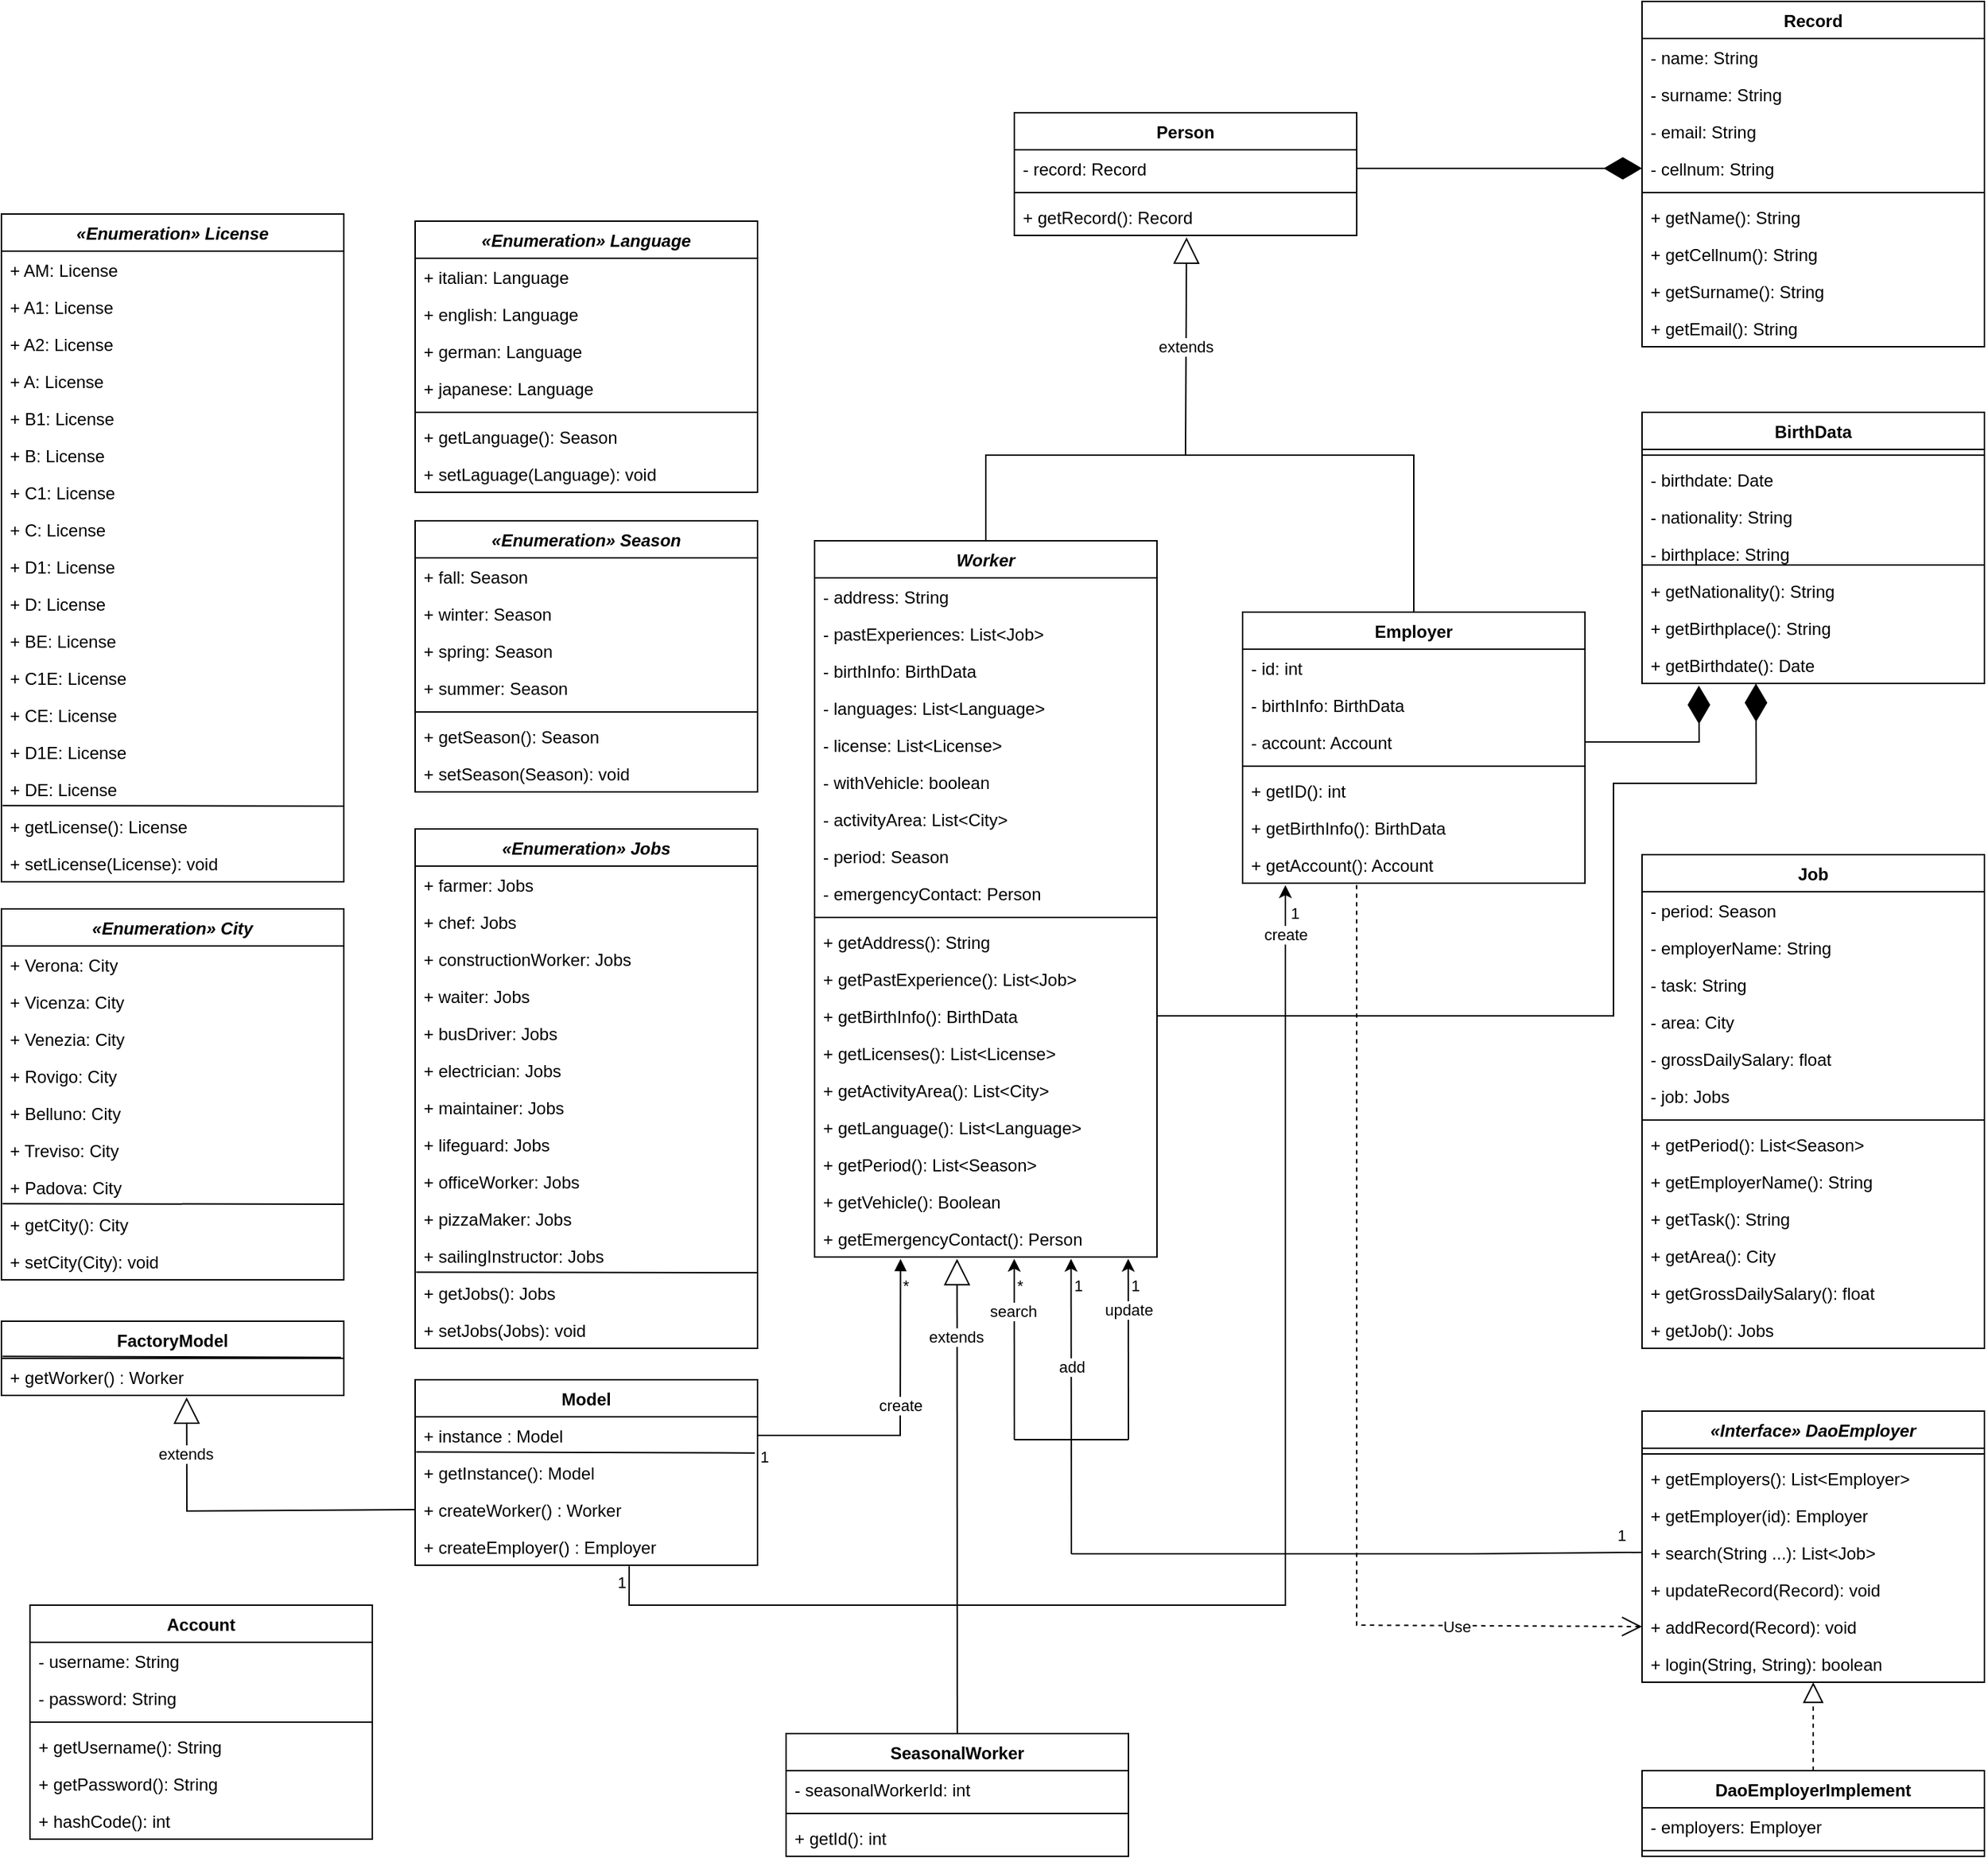 <mxfile version="20.0.4" type="device"><diagram id="C5RBs43oDa-KdzZeNtuy" name="Page-1"><mxGraphModel dx="3122" dy="2422" grid="1" gridSize="10" guides="1" tooltips="1" connect="1" arrows="1" fold="1" page="1" pageScale="1" pageWidth="827" pageHeight="1169" math="0" shadow="0"><root><mxCell id="WIyWlLk6GJQsqaUBKTNV-0"/><mxCell id="WIyWlLk6GJQsqaUBKTNV-1" parent="WIyWlLk6GJQsqaUBKTNV-0"/><mxCell id="Jao88RqqPrniraEoFsSD-1" value="Employer" style="swimlane;fontStyle=1;align=center;verticalAlign=top;childLayout=stackLayout;horizontal=1;startSize=26;horizontalStack=0;resizeParent=1;resizeParentMax=0;resizeLast=0;collapsible=1;marginBottom=0;" parent="WIyWlLk6GJQsqaUBKTNV-1" vertex="1"><mxGeometry x="240" y="124" width="240" height="190" as="geometry"><mxRectangle x="220" y="100" width="100" height="30" as="alternateBounds"/></mxGeometry></mxCell><mxCell id="Jao88RqqPrniraEoFsSD-14" value="- id: int" style="text;strokeColor=none;fillColor=none;align=left;verticalAlign=top;spacingLeft=4;spacingRight=4;overflow=hidden;rotatable=0;points=[[0,0.5],[1,0.5]];portConstraint=eastwest;" parent="Jao88RqqPrniraEoFsSD-1" vertex="1"><mxGeometry y="26" width="240" height="26" as="geometry"/></mxCell><mxCell id="tl-F46ox-lmvm8LuVwOs-66" value="- birthInfo: BirthData" style="text;strokeColor=none;fillColor=none;align=left;verticalAlign=top;spacingLeft=4;spacingRight=4;overflow=hidden;rotatable=0;points=[[0,0.5],[1,0.5]];portConstraint=eastwest;" parent="Jao88RqqPrniraEoFsSD-1" vertex="1"><mxGeometry y="52" width="240" height="26" as="geometry"/></mxCell><mxCell id="Jao88RqqPrniraEoFsSD-10" value="- account: Account" style="text;strokeColor=none;fillColor=none;align=left;verticalAlign=top;spacingLeft=4;spacingRight=4;overflow=hidden;rotatable=0;points=[[0,0.5],[1,0.5]];portConstraint=eastwest;" parent="Jao88RqqPrniraEoFsSD-1" vertex="1"><mxGeometry y="78" width="240" height="26" as="geometry"/></mxCell><mxCell id="Jao88RqqPrniraEoFsSD-3" value="" style="line;strokeWidth=1;fillColor=none;align=left;verticalAlign=middle;spacingTop=-1;spacingLeft=3;spacingRight=3;rotatable=0;labelPosition=right;points=[];portConstraint=eastwest;" parent="Jao88RqqPrniraEoFsSD-1" vertex="1"><mxGeometry y="104" width="240" height="8" as="geometry"/></mxCell><mxCell id="Jao88RqqPrniraEoFsSD-4" value="+ getID(): int" style="text;strokeColor=none;fillColor=none;align=left;verticalAlign=top;spacingLeft=4;spacingRight=4;overflow=hidden;rotatable=0;points=[[0,0.5],[1,0.5]];portConstraint=eastwest;" parent="Jao88RqqPrniraEoFsSD-1" vertex="1"><mxGeometry y="112" width="240" height="26" as="geometry"/></mxCell><mxCell id="tl-F46ox-lmvm8LuVwOs-68" value="+ getBirthInfo(): BirthData" style="text;strokeColor=none;fillColor=none;align=left;verticalAlign=top;spacingLeft=4;spacingRight=4;overflow=hidden;rotatable=0;points=[[0,0.5],[1,0.5]];portConstraint=eastwest;" parent="Jao88RqqPrniraEoFsSD-1" vertex="1"><mxGeometry y="138" width="240" height="26" as="geometry"/></mxCell><mxCell id="Jao88RqqPrniraEoFsSD-20" value="+ getAccount(): Account" style="text;strokeColor=none;fillColor=none;align=left;verticalAlign=top;spacingLeft=4;spacingRight=4;overflow=hidden;rotatable=0;points=[[0,0.5],[1,0.5]];portConstraint=eastwest;" parent="Jao88RqqPrniraEoFsSD-1" vertex="1"><mxGeometry y="164" width="240" height="26" as="geometry"/></mxCell><mxCell id="Jao88RqqPrniraEoFsSD-33" value="Record" style="swimlane;fontStyle=1;align=center;verticalAlign=top;childLayout=stackLayout;horizontal=1;startSize=26;horizontalStack=0;resizeParent=1;resizeParentMax=0;resizeLast=0;collapsible=1;marginBottom=0;" parent="WIyWlLk6GJQsqaUBKTNV-1" vertex="1"><mxGeometry x="520" y="-304" width="240" height="242" as="geometry"><mxRectangle x="220" y="100" width="100" height="30" as="alternateBounds"/></mxGeometry></mxCell><mxCell id="Jao88RqqPrniraEoFsSD-34" value="- name: String" style="text;strokeColor=none;fillColor=none;align=left;verticalAlign=top;spacingLeft=4;spacingRight=4;overflow=hidden;rotatable=0;points=[[0,0.5],[1,0.5]];portConstraint=eastwest;" parent="Jao88RqqPrniraEoFsSD-33" vertex="1"><mxGeometry y="26" width="240" height="26" as="geometry"/></mxCell><mxCell id="Jao88RqqPrniraEoFsSD-35" value="- surname: String" style="text;strokeColor=none;fillColor=none;align=left;verticalAlign=top;spacingLeft=4;spacingRight=4;overflow=hidden;rotatable=0;points=[[0,0.5],[1,0.5]];portConstraint=eastwest;" parent="Jao88RqqPrniraEoFsSD-33" vertex="1"><mxGeometry y="52" width="240" height="26" as="geometry"/></mxCell><mxCell id="tl-F46ox-lmvm8LuVwOs-34" value="- email: String&#xA;" style="text;strokeColor=none;fillColor=none;align=left;verticalAlign=top;spacingLeft=4;spacingRight=4;overflow=hidden;rotatable=0;points=[[0,0.5],[1,0.5]];portConstraint=eastwest;" parent="Jao88RqqPrniraEoFsSD-33" vertex="1"><mxGeometry y="78" width="240" height="26" as="geometry"/></mxCell><mxCell id="tl-F46ox-lmvm8LuVwOs-35" value="- cellnum: String" style="text;strokeColor=none;fillColor=none;align=left;verticalAlign=top;spacingLeft=4;spacingRight=4;overflow=hidden;rotatable=0;points=[[0,0.5],[1,0.5]];portConstraint=eastwest;" parent="Jao88RqqPrniraEoFsSD-33" vertex="1"><mxGeometry y="104" width="240" height="26" as="geometry"/></mxCell><mxCell id="Jao88RqqPrniraEoFsSD-39" value="" style="line;strokeWidth=1;fillColor=none;align=left;verticalAlign=middle;spacingTop=-1;spacingLeft=3;spacingRight=3;rotatable=0;labelPosition=right;points=[];portConstraint=eastwest;" parent="Jao88RqqPrniraEoFsSD-33" vertex="1"><mxGeometry y="130" width="240" height="8" as="geometry"/></mxCell><mxCell id="Jao88RqqPrniraEoFsSD-40" value="+ getName(): String" style="text;strokeColor=none;fillColor=none;align=left;verticalAlign=top;spacingLeft=4;spacingRight=4;overflow=hidden;rotatable=0;points=[[0,0.5],[1,0.5]];portConstraint=eastwest;" parent="Jao88RqqPrniraEoFsSD-33" vertex="1"><mxGeometry y="138" width="240" height="26" as="geometry"/></mxCell><mxCell id="tl-F46ox-lmvm8LuVwOs-41" value="+ getCellnum(): String" style="text;strokeColor=none;fillColor=none;align=left;verticalAlign=top;spacingLeft=4;spacingRight=4;overflow=hidden;rotatable=0;points=[[0,0.5],[1,0.5]];portConstraint=eastwest;" parent="Jao88RqqPrniraEoFsSD-33" vertex="1"><mxGeometry y="164" width="240" height="26" as="geometry"/></mxCell><mxCell id="Jao88RqqPrniraEoFsSD-49" value="+ getSurname(): String" style="text;strokeColor=none;fillColor=none;align=left;verticalAlign=top;spacingLeft=4;spacingRight=4;overflow=hidden;rotatable=0;points=[[0,0.5],[1,0.5]];portConstraint=eastwest;" parent="Jao88RqqPrniraEoFsSD-33" vertex="1"><mxGeometry y="190" width="240" height="26" as="geometry"/></mxCell><mxCell id="tl-F46ox-lmvm8LuVwOs-40" value="+ getEmail(): String" style="text;strokeColor=none;fillColor=none;align=left;verticalAlign=top;spacingLeft=4;spacingRight=4;overflow=hidden;rotatable=0;points=[[0,0.5],[1,0.5]];portConstraint=eastwest;" parent="Jao88RqqPrniraEoFsSD-33" vertex="1"><mxGeometry y="216" width="240" height="26" as="geometry"/></mxCell><mxCell id="Jao88RqqPrniraEoFsSD-53" value="Account" style="swimlane;fontStyle=1;align=center;verticalAlign=top;childLayout=stackLayout;horizontal=1;startSize=26;horizontalStack=0;resizeParent=1;resizeParentMax=0;resizeLast=0;collapsible=1;marginBottom=0;" parent="WIyWlLk6GJQsqaUBKTNV-1" vertex="1"><mxGeometry x="-610" y="820" width="240" height="164" as="geometry"><mxRectangle x="220" y="100" width="100" height="30" as="alternateBounds"/></mxGeometry></mxCell><mxCell id="Jao88RqqPrniraEoFsSD-12" value="- username: String" style="text;strokeColor=none;fillColor=none;align=left;verticalAlign=top;spacingLeft=4;spacingRight=4;overflow=hidden;rotatable=0;points=[[0,0.5],[1,0.5]];portConstraint=eastwest;" parent="Jao88RqqPrniraEoFsSD-53" vertex="1"><mxGeometry y="26" width="240" height="26" as="geometry"/></mxCell><mxCell id="Jao88RqqPrniraEoFsSD-13" value="- password: String" style="text;strokeColor=none;fillColor=none;align=left;verticalAlign=top;spacingLeft=4;spacingRight=4;overflow=hidden;rotatable=0;points=[[0,0.5],[1,0.5]];portConstraint=eastwest;" parent="Jao88RqqPrniraEoFsSD-53" vertex="1"><mxGeometry y="52" width="240" height="26" as="geometry"/></mxCell><mxCell id="Jao88RqqPrniraEoFsSD-59" value="" style="line;strokeWidth=1;fillColor=none;align=left;verticalAlign=middle;spacingTop=-1;spacingLeft=3;spacingRight=3;rotatable=0;labelPosition=right;points=[];portConstraint=eastwest;" parent="Jao88RqqPrniraEoFsSD-53" vertex="1"><mxGeometry y="78" width="240" height="8" as="geometry"/></mxCell><mxCell id="Jao88RqqPrniraEoFsSD-60" value="+ getUsername(): String" style="text;strokeColor=none;fillColor=none;align=left;verticalAlign=top;spacingLeft=4;spacingRight=4;overflow=hidden;rotatable=0;points=[[0,0.5],[1,0.5]];portConstraint=eastwest;" parent="Jao88RqqPrniraEoFsSD-53" vertex="1"><mxGeometry y="86" width="240" height="26" as="geometry"/></mxCell><mxCell id="Jao88RqqPrniraEoFsSD-61" value="+ getPassword(): String" style="text;strokeColor=none;fillColor=none;align=left;verticalAlign=top;spacingLeft=4;spacingRight=4;overflow=hidden;rotatable=0;points=[[0,0.5],[1,0.5]];portConstraint=eastwest;" parent="Jao88RqqPrniraEoFsSD-53" vertex="1"><mxGeometry y="112" width="240" height="26" as="geometry"/></mxCell><mxCell id="Jao88RqqPrniraEoFsSD-65" value="+ hashCode(): int" style="text;strokeColor=none;fillColor=none;align=left;verticalAlign=top;spacingLeft=4;spacingRight=4;overflow=hidden;rotatable=0;points=[[0,0.5],[1,0.5]];portConstraint=eastwest;" parent="Jao88RqqPrniraEoFsSD-53" vertex="1"><mxGeometry y="138" width="240" height="26" as="geometry"/></mxCell><mxCell id="Jao88RqqPrniraEoFsSD-66" value="Worker" style="swimlane;fontStyle=3;align=center;verticalAlign=top;childLayout=stackLayout;horizontal=1;startSize=26;horizontalStack=0;resizeParent=1;resizeParentMax=0;resizeLast=0;collapsible=1;marginBottom=0;" parent="WIyWlLk6GJQsqaUBKTNV-1" vertex="1"><mxGeometry x="-60" y="74" width="240" height="502" as="geometry"><mxRectangle x="220" y="100" width="100" height="30" as="alternateBounds"/></mxGeometry></mxCell><mxCell id="Jao88RqqPrniraEoFsSD-69" value="- address: String&#xA;" style="text;strokeColor=none;fillColor=none;align=left;verticalAlign=top;spacingLeft=4;spacingRight=4;overflow=hidden;rotatable=0;points=[[0,0.5],[1,0.5]];portConstraint=eastwest;" parent="Jao88RqqPrniraEoFsSD-66" vertex="1"><mxGeometry y="26" width="240" height="26" as="geometry"/></mxCell><mxCell id="Jao88RqqPrniraEoFsSD-71" value="- pastExperiences: List&lt;Job&gt;" style="text;strokeColor=none;fillColor=none;align=left;verticalAlign=top;spacingLeft=4;spacingRight=4;overflow=hidden;rotatable=0;points=[[0,0.5],[1,0.5]];portConstraint=eastwest;" parent="Jao88RqqPrniraEoFsSD-66" vertex="1"><mxGeometry y="52" width="240" height="26" as="geometry"/></mxCell><mxCell id="tl-F46ox-lmvm8LuVwOs-67" value="- birthInfo: BirthData" style="text;strokeColor=none;fillColor=none;align=left;verticalAlign=top;spacingLeft=4;spacingRight=4;overflow=hidden;rotatable=0;points=[[0,0.5],[1,0.5]];portConstraint=eastwest;" parent="Jao88RqqPrniraEoFsSD-66" vertex="1"><mxGeometry y="78" width="240" height="26" as="geometry"/></mxCell><mxCell id="Jao88RqqPrniraEoFsSD-86" value="- languages: List&lt;Language&gt;" style="text;strokeColor=none;fillColor=none;align=left;verticalAlign=top;spacingLeft=4;spacingRight=4;overflow=hidden;rotatable=0;points=[[0,0.5],[1,0.5]];portConstraint=eastwest;" parent="Jao88RqqPrniraEoFsSD-66" vertex="1"><mxGeometry y="104" width="240" height="26" as="geometry"/></mxCell><mxCell id="Jao88RqqPrniraEoFsSD-87" value="- license: List&lt;License&gt;" style="text;strokeColor=none;fillColor=none;align=left;verticalAlign=top;spacingLeft=4;spacingRight=4;overflow=hidden;rotatable=0;points=[[0,0.5],[1,0.5]];portConstraint=eastwest;" parent="Jao88RqqPrniraEoFsSD-66" vertex="1"><mxGeometry y="130" width="240" height="26" as="geometry"/></mxCell><mxCell id="tl-F46ox-lmvm8LuVwOs-3" value="- withVehicle: boolean" style="text;strokeColor=none;fillColor=none;align=left;verticalAlign=top;spacingLeft=4;spacingRight=4;overflow=hidden;rotatable=0;points=[[0,0.5],[1,0.5]];portConstraint=eastwest;" parent="Jao88RqqPrniraEoFsSD-66" vertex="1"><mxGeometry y="156" width="240" height="26" as="geometry"/></mxCell><mxCell id="tl-F46ox-lmvm8LuVwOs-5" value="- activityArea: List&lt;City&gt;" style="text;strokeColor=none;fillColor=none;align=left;verticalAlign=top;spacingLeft=4;spacingRight=4;overflow=hidden;rotatable=0;points=[[0,0.5],[1,0.5]];portConstraint=eastwest;" parent="Jao88RqqPrniraEoFsSD-66" vertex="1"><mxGeometry y="182" width="240" height="26" as="geometry"/></mxCell><mxCell id="tl-F46ox-lmvm8LuVwOs-4" value="- period: Season " style="text;strokeColor=none;fillColor=none;align=left;verticalAlign=top;spacingLeft=4;spacingRight=4;overflow=hidden;rotatable=0;points=[[0,0.5],[1,0.5]];portConstraint=eastwest;" parent="Jao88RqqPrniraEoFsSD-66" vertex="1"><mxGeometry y="208" width="240" height="26" as="geometry"/></mxCell><mxCell id="3-CamPpJgUtiatUFqy5O-77" value="- emergencyContact: Person " style="text;strokeColor=none;fillColor=none;align=left;verticalAlign=top;spacingLeft=4;spacingRight=4;overflow=hidden;rotatable=0;points=[[0,0.5],[1,0.5]];portConstraint=eastwest;" vertex="1" parent="Jao88RqqPrniraEoFsSD-66"><mxGeometry y="234" width="240" height="26" as="geometry"/></mxCell><mxCell id="Jao88RqqPrniraEoFsSD-72" value="" style="line;strokeWidth=1;fillColor=none;align=left;verticalAlign=middle;spacingTop=-1;spacingLeft=3;spacingRight=3;rotatable=0;labelPosition=right;points=[];portConstraint=eastwest;" parent="Jao88RqqPrniraEoFsSD-66" vertex="1"><mxGeometry y="260" width="240" height="8" as="geometry"/></mxCell><mxCell id="Jao88RqqPrniraEoFsSD-75" value="+ getAddress(): String" style="text;strokeColor=none;fillColor=none;align=left;verticalAlign=top;spacingLeft=4;spacingRight=4;overflow=hidden;rotatable=0;points=[[0,0.5],[1,0.5]];portConstraint=eastwest;" parent="Jao88RqqPrniraEoFsSD-66" vertex="1"><mxGeometry y="268" width="240" height="26" as="geometry"/></mxCell><mxCell id="Jao88RqqPrniraEoFsSD-77" value="+ getPastExperience(): List&lt;Job&gt;" style="text;strokeColor=none;fillColor=none;align=left;verticalAlign=top;spacingLeft=4;spacingRight=4;overflow=hidden;rotatable=0;points=[[0,0.5],[1,0.5]];portConstraint=eastwest;" parent="Jao88RqqPrniraEoFsSD-66" vertex="1"><mxGeometry y="294" width="240" height="26" as="geometry"/></mxCell><mxCell id="tl-F46ox-lmvm8LuVwOs-69" value="+ getBirthInfo(): BirthData" style="text;strokeColor=none;fillColor=none;align=left;verticalAlign=top;spacingLeft=4;spacingRight=4;overflow=hidden;rotatable=0;points=[[0,0.5],[1,0.5]];portConstraint=eastwest;" parent="Jao88RqqPrniraEoFsSD-66" vertex="1"><mxGeometry y="320" width="240" height="26" as="geometry"/></mxCell><mxCell id="tl-F46ox-lmvm8LuVwOs-76" value="+ getLicenses(): List&lt;License&gt;" style="text;strokeColor=none;fillColor=none;align=left;verticalAlign=top;spacingLeft=4;spacingRight=4;overflow=hidden;rotatable=0;points=[[0,0.5],[1,0.5]];portConstraint=eastwest;" parent="Jao88RqqPrniraEoFsSD-66" vertex="1"><mxGeometry y="346" width="240" height="26" as="geometry"/></mxCell><mxCell id="tl-F46ox-lmvm8LuVwOs-77" value="+ getActivityArea(): List&lt;City&gt;" style="text;strokeColor=none;fillColor=none;align=left;verticalAlign=top;spacingLeft=4;spacingRight=4;overflow=hidden;rotatable=0;points=[[0,0.5],[1,0.5]];portConstraint=eastwest;" parent="Jao88RqqPrniraEoFsSD-66" vertex="1"><mxGeometry y="372" width="240" height="26" as="geometry"/></mxCell><mxCell id="tl-F46ox-lmvm8LuVwOs-78" value="+ getLanguage(): List&lt;Language&gt;" style="text;strokeColor=none;fillColor=none;align=left;verticalAlign=top;spacingLeft=4;spacingRight=4;overflow=hidden;rotatable=0;points=[[0,0.5],[1,0.5]];portConstraint=eastwest;" parent="Jao88RqqPrniraEoFsSD-66" vertex="1"><mxGeometry y="398" width="240" height="26" as="geometry"/></mxCell><mxCell id="tl-F46ox-lmvm8LuVwOs-75" value="+ getPeriod(): List&lt;Season&gt;" style="text;strokeColor=none;fillColor=none;align=left;verticalAlign=top;spacingLeft=4;spacingRight=4;overflow=hidden;rotatable=0;points=[[0,0.5],[1,0.5]];portConstraint=eastwest;" parent="Jao88RqqPrniraEoFsSD-66" vertex="1"><mxGeometry y="424" width="240" height="26" as="geometry"/></mxCell><mxCell id="Jao88RqqPrniraEoFsSD-90" value="+ getVehicle(): Boolean" style="text;strokeColor=none;fillColor=none;align=left;verticalAlign=top;spacingLeft=4;spacingRight=4;overflow=hidden;rotatable=0;points=[[0,0.5],[1,0.5]];portConstraint=eastwest;" parent="Jao88RqqPrniraEoFsSD-66" vertex="1"><mxGeometry y="450" width="240" height="26" as="geometry"/></mxCell><mxCell id="3-CamPpJgUtiatUFqy5O-78" value="+ getEmergencyContact(): Person " style="text;strokeColor=none;fillColor=none;align=left;verticalAlign=top;spacingLeft=4;spacingRight=4;overflow=hidden;rotatable=0;points=[[0,0.5],[1,0.5]];portConstraint=eastwest;" vertex="1" parent="Jao88RqqPrniraEoFsSD-66"><mxGeometry y="476" width="240" height="26" as="geometry"/></mxCell><mxCell id="i-1GnzoWFPsk3thp7C7R-12" value="«Enumeration» License" style="swimlane;fontStyle=3;align=center;verticalAlign=top;childLayout=stackLayout;horizontal=1;startSize=26;horizontalStack=0;resizeParent=1;resizeParentMax=0;resizeLast=0;collapsible=1;marginBottom=0;" parent="WIyWlLk6GJQsqaUBKTNV-1" vertex="1"><mxGeometry x="-630" y="-155" width="240" height="468" as="geometry"><mxRectangle x="-340" y="100" width="100" height="30" as="alternateBounds"/></mxGeometry></mxCell><mxCell id="i-1GnzoWFPsk3thp7C7R-32" value="+ AM: License" style="text;strokeColor=none;fillColor=none;align=left;verticalAlign=top;spacingLeft=4;spacingRight=4;overflow=hidden;rotatable=0;points=[[0,0.5],[1,0.5]];portConstraint=eastwest;" parent="i-1GnzoWFPsk3thp7C7R-12" vertex="1"><mxGeometry y="26" width="240" height="26" as="geometry"/></mxCell><mxCell id="i-1GnzoWFPsk3thp7C7R-13" value="+ A1: License" style="text;strokeColor=none;fillColor=none;align=left;verticalAlign=top;spacingLeft=4;spacingRight=4;overflow=hidden;rotatable=0;points=[[0,0.5],[1,0.5]];portConstraint=eastwest;" parent="i-1GnzoWFPsk3thp7C7R-12" vertex="1"><mxGeometry y="52" width="240" height="26" as="geometry"/></mxCell><mxCell id="i-1GnzoWFPsk3thp7C7R-14" value="+ A2: License" style="text;strokeColor=none;fillColor=none;align=left;verticalAlign=top;spacingLeft=4;spacingRight=4;overflow=hidden;rotatable=0;points=[[0,0.5],[1,0.5]];portConstraint=eastwest;" parent="i-1GnzoWFPsk3thp7C7R-12" vertex="1"><mxGeometry y="78" width="240" height="26" as="geometry"/></mxCell><mxCell id="i-1GnzoWFPsk3thp7C7R-15" value="+ A: License" style="text;strokeColor=none;fillColor=none;align=left;verticalAlign=top;spacingLeft=4;spacingRight=4;overflow=hidden;rotatable=0;points=[[0,0.5],[1,0.5]];portConstraint=eastwest;" parent="i-1GnzoWFPsk3thp7C7R-12" vertex="1"><mxGeometry y="104" width="240" height="26" as="geometry"/></mxCell><mxCell id="i-1GnzoWFPsk3thp7C7R-16" value="+ B1: License" style="text;strokeColor=none;fillColor=none;align=left;verticalAlign=top;spacingLeft=4;spacingRight=4;overflow=hidden;rotatable=0;points=[[0,0.5],[1,0.5]];portConstraint=eastwest;" parent="i-1GnzoWFPsk3thp7C7R-12" vertex="1"><mxGeometry y="130" width="240" height="26" as="geometry"/></mxCell><mxCell id="i-1GnzoWFPsk3thp7C7R-17" value="+ B: License" style="text;strokeColor=none;fillColor=none;align=left;verticalAlign=top;spacingLeft=4;spacingRight=4;overflow=hidden;rotatable=0;points=[[0,0.5],[1,0.5]];portConstraint=eastwest;" parent="i-1GnzoWFPsk3thp7C7R-12" vertex="1"><mxGeometry y="156" width="240" height="26" as="geometry"/></mxCell><mxCell id="i-1GnzoWFPsk3thp7C7R-18" value="+ C1: License" style="text;strokeColor=none;fillColor=none;align=left;verticalAlign=top;spacingLeft=4;spacingRight=4;overflow=hidden;rotatable=0;points=[[0,0.5],[1,0.5]];portConstraint=eastwest;" parent="i-1GnzoWFPsk3thp7C7R-12" vertex="1"><mxGeometry y="182" width="240" height="26" as="geometry"/></mxCell><mxCell id="i-1GnzoWFPsk3thp7C7R-19" value="+ C: License" style="text;strokeColor=none;fillColor=none;align=left;verticalAlign=top;spacingLeft=4;spacingRight=4;overflow=hidden;rotatable=0;points=[[0,0.5],[1,0.5]];portConstraint=eastwest;" parent="i-1GnzoWFPsk3thp7C7R-12" vertex="1"><mxGeometry y="208" width="240" height="26" as="geometry"/></mxCell><mxCell id="i-1GnzoWFPsk3thp7C7R-20" value="+ D1: License" style="text;strokeColor=none;fillColor=none;align=left;verticalAlign=top;spacingLeft=4;spacingRight=4;overflow=hidden;rotatable=0;points=[[0,0.5],[1,0.5]];portConstraint=eastwest;" parent="i-1GnzoWFPsk3thp7C7R-12" vertex="1"><mxGeometry y="234" width="240" height="26" as="geometry"/></mxCell><mxCell id="i-1GnzoWFPsk3thp7C7R-34" value="+ D: License" style="text;strokeColor=none;fillColor=none;align=left;verticalAlign=top;spacingLeft=4;spacingRight=4;overflow=hidden;rotatable=0;points=[[0,0.5],[1,0.5]];portConstraint=eastwest;" parent="i-1GnzoWFPsk3thp7C7R-12" vertex="1"><mxGeometry y="260" width="240" height="26" as="geometry"/></mxCell><mxCell id="i-1GnzoWFPsk3thp7C7R-21" value="+ BE: License" style="text;strokeColor=none;fillColor=none;align=left;verticalAlign=top;spacingLeft=4;spacingRight=4;overflow=hidden;rotatable=0;points=[[0,0.5],[1,0.5]];portConstraint=eastwest;" parent="i-1GnzoWFPsk3thp7C7R-12" vertex="1"><mxGeometry y="286" width="240" height="26" as="geometry"/></mxCell><mxCell id="i-1GnzoWFPsk3thp7C7R-33" value="+ C1E: License" style="text;strokeColor=none;fillColor=none;align=left;verticalAlign=top;spacingLeft=4;spacingRight=4;overflow=hidden;rotatable=0;points=[[0,0.5],[1,0.5]];portConstraint=eastwest;" parent="i-1GnzoWFPsk3thp7C7R-12" vertex="1"><mxGeometry y="312" width="240" height="26" as="geometry"/></mxCell><mxCell id="i-1GnzoWFPsk3thp7C7R-37" value="+ CE: License" style="text;strokeColor=none;fillColor=none;align=left;verticalAlign=top;spacingLeft=4;spacingRight=4;overflow=hidden;rotatable=0;points=[[0,0.5],[1,0.5]];portConstraint=eastwest;" parent="i-1GnzoWFPsk3thp7C7R-12" vertex="1"><mxGeometry y="338" width="240" height="26" as="geometry"/></mxCell><mxCell id="i-1GnzoWFPsk3thp7C7R-35" value="+ D1E: License" style="text;strokeColor=none;fillColor=none;align=left;verticalAlign=top;spacingLeft=4;spacingRight=4;overflow=hidden;rotatable=0;points=[[0,0.5],[1,0.5]];portConstraint=eastwest;" parent="i-1GnzoWFPsk3thp7C7R-12" vertex="1"><mxGeometry y="364" width="240" height="26" as="geometry"/></mxCell><mxCell id="i-1GnzoWFPsk3thp7C7R-36" value="+ DE: License" style="text;strokeColor=none;fillColor=none;align=left;verticalAlign=top;spacingLeft=4;spacingRight=4;overflow=hidden;rotatable=0;points=[[0,0.5],[1,0.5]];portConstraint=eastwest;" parent="i-1GnzoWFPsk3thp7C7R-12" vertex="1"><mxGeometry y="390" width="240" height="26" as="geometry"/></mxCell><mxCell id="i-1GnzoWFPsk3thp7C7R-56" value="+ getLicense(): License" style="text;strokeColor=none;fillColor=none;align=left;verticalAlign=top;spacingLeft=4;spacingRight=4;overflow=hidden;rotatable=0;points=[[0,0.5],[1,0.5]];portConstraint=eastwest;" parent="i-1GnzoWFPsk3thp7C7R-12" vertex="1"><mxGeometry y="416" width="240" height="26" as="geometry"/></mxCell><mxCell id="i-1GnzoWFPsk3thp7C7R-55" value="+ setLicense(License): void" style="text;strokeColor=none;fillColor=none;align=left;verticalAlign=top;spacingLeft=4;spacingRight=4;overflow=hidden;rotatable=0;points=[[0,0.5],[1,0.5]];portConstraint=eastwest;" parent="i-1GnzoWFPsk3thp7C7R-12" vertex="1"><mxGeometry y="442" width="240" height="26" as="geometry"/></mxCell><mxCell id="i-1GnzoWFPsk3thp7C7R-57" value="" style="endArrow=none;html=1;rounded=0;fontSize=12;exitX=0.003;exitY=-0.054;exitDx=0;exitDy=0;exitPerimeter=0;" parent="i-1GnzoWFPsk3thp7C7R-12" source="i-1GnzoWFPsk3thp7C7R-56" edge="1"><mxGeometry width="50" height="50" relative="1" as="geometry"><mxPoint x="460" y="300" as="sourcePoint"/><mxPoint x="240" y="415" as="targetPoint"/></mxGeometry></mxCell><mxCell id="mCgwIIw5FyevAwfbCoGd-0" value=" SeasonalWorker" style="swimlane;fontStyle=1;align=center;verticalAlign=top;childLayout=stackLayout;horizontal=1;startSize=26;horizontalStack=0;resizeParent=1;resizeParentMax=0;resizeLast=0;collapsible=1;marginBottom=0;" parent="WIyWlLk6GJQsqaUBKTNV-1" vertex="1"><mxGeometry x="-80" y="910" width="240" height="86" as="geometry"><mxRectangle x="220" y="100" width="100" height="30" as="alternateBounds"/></mxGeometry></mxCell><mxCell id="Jao88RqqPrniraEoFsSD-92" value="- seasonalWorkerId: int" style="text;strokeColor=none;fillColor=none;align=left;verticalAlign=top;spacingLeft=4;spacingRight=4;overflow=hidden;rotatable=0;points=[[0,0.5],[1,0.5]];portConstraint=eastwest;" parent="mCgwIIw5FyevAwfbCoGd-0" vertex="1"><mxGeometry y="26" width="240" height="26" as="geometry"/></mxCell><mxCell id="mCgwIIw5FyevAwfbCoGd-6" value="" style="line;strokeWidth=1;fillColor=none;align=left;verticalAlign=middle;spacingTop=-1;spacingLeft=3;spacingRight=3;rotatable=0;labelPosition=right;points=[];portConstraint=eastwest;" parent="mCgwIIw5FyevAwfbCoGd-0" vertex="1"><mxGeometry y="52" width="240" height="8" as="geometry"/></mxCell><mxCell id="mCgwIIw5FyevAwfbCoGd-7" value="+ getId(): int" style="text;strokeColor=none;fillColor=none;align=left;verticalAlign=top;spacingLeft=4;spacingRight=4;overflow=hidden;rotatable=0;points=[[0,0.5],[1,0.5]];portConstraint=eastwest;" parent="mCgwIIw5FyevAwfbCoGd-0" vertex="1"><mxGeometry y="60" width="240" height="26" as="geometry"/></mxCell><mxCell id="mCgwIIw5FyevAwfbCoGd-13" value="«Enumeration» Jobs" style="swimlane;fontStyle=3;align=center;verticalAlign=top;childLayout=stackLayout;horizontal=1;startSize=26;horizontalStack=0;resizeParent=1;resizeParentMax=0;resizeLast=0;collapsible=1;marginBottom=0;" parent="WIyWlLk6GJQsqaUBKTNV-1" vertex="1"><mxGeometry x="-340" y="276" width="240" height="364" as="geometry"><mxRectangle x="220" y="100" width="100" height="30" as="alternateBounds"/></mxGeometry></mxCell><mxCell id="mCgwIIw5FyevAwfbCoGd-14" value="+ farmer: Jobs" style="text;strokeColor=none;fillColor=none;align=left;verticalAlign=top;spacingLeft=4;spacingRight=4;overflow=hidden;rotatable=0;points=[[0,0.5],[1,0.5]];portConstraint=eastwest;" parent="mCgwIIw5FyevAwfbCoGd-13" vertex="1"><mxGeometry y="26" width="240" height="26" as="geometry"/></mxCell><mxCell id="mCgwIIw5FyevAwfbCoGd-15" value="+ chef: Jobs" style="text;strokeColor=none;fillColor=none;align=left;verticalAlign=top;spacingLeft=4;spacingRight=4;overflow=hidden;rotatable=0;points=[[0,0.5],[1,0.5]];portConstraint=eastwest;" parent="mCgwIIw5FyevAwfbCoGd-13" vertex="1"><mxGeometry y="52" width="240" height="26" as="geometry"/></mxCell><mxCell id="mCgwIIw5FyevAwfbCoGd-16" value="+ constructionWorker: Jobs" style="text;strokeColor=none;fillColor=none;align=left;verticalAlign=top;spacingLeft=4;spacingRight=4;overflow=hidden;rotatable=0;points=[[0,0.5],[1,0.5]];portConstraint=eastwest;" parent="mCgwIIw5FyevAwfbCoGd-13" vertex="1"><mxGeometry y="78" width="240" height="26" as="geometry"/></mxCell><mxCell id="mCgwIIw5FyevAwfbCoGd-17" value="+ waiter: Jobs" style="text;strokeColor=none;fillColor=none;align=left;verticalAlign=top;spacingLeft=4;spacingRight=4;overflow=hidden;rotatable=0;points=[[0,0.5],[1,0.5]];portConstraint=eastwest;" parent="mCgwIIw5FyevAwfbCoGd-13" vertex="1"><mxGeometry y="104" width="240" height="26" as="geometry"/></mxCell><mxCell id="mCgwIIw5FyevAwfbCoGd-18" value="+ busDriver: Jobs" style="text;strokeColor=none;fillColor=none;align=left;verticalAlign=top;spacingLeft=4;spacingRight=4;overflow=hidden;rotatable=0;points=[[0,0.5],[1,0.5]];portConstraint=eastwest;" parent="mCgwIIw5FyevAwfbCoGd-13" vertex="1"><mxGeometry y="130" width="240" height="26" as="geometry"/></mxCell><mxCell id="mCgwIIw5FyevAwfbCoGd-19" value="+ electrician: Jobs" style="text;strokeColor=none;fillColor=none;align=left;verticalAlign=top;spacingLeft=4;spacingRight=4;overflow=hidden;rotatable=0;points=[[0,0.5],[1,0.5]];portConstraint=eastwest;" parent="mCgwIIw5FyevAwfbCoGd-13" vertex="1"><mxGeometry y="156" width="240" height="26" as="geometry"/></mxCell><mxCell id="mCgwIIw5FyevAwfbCoGd-20" value="+ maintainer: Jobs" style="text;strokeColor=none;fillColor=none;align=left;verticalAlign=top;spacingLeft=4;spacingRight=4;overflow=hidden;rotatable=0;points=[[0,0.5],[1,0.5]];portConstraint=eastwest;" parent="mCgwIIw5FyevAwfbCoGd-13" vertex="1"><mxGeometry y="182" width="240" height="26" as="geometry"/></mxCell><mxCell id="mCgwIIw5FyevAwfbCoGd-21" value="+ lifeguard: Jobs" style="text;strokeColor=none;fillColor=none;align=left;verticalAlign=top;spacingLeft=4;spacingRight=4;overflow=hidden;rotatable=0;points=[[0,0.5],[1,0.5]];portConstraint=eastwest;" parent="mCgwIIw5FyevAwfbCoGd-13" vertex="1"><mxGeometry y="208" width="240" height="26" as="geometry"/></mxCell><mxCell id="mCgwIIw5FyevAwfbCoGd-22" value="+ officeWorker: Jobs" style="text;strokeColor=none;fillColor=none;align=left;verticalAlign=top;spacingLeft=4;spacingRight=4;overflow=hidden;rotatable=0;points=[[0,0.5],[1,0.5]];portConstraint=eastwest;" parent="mCgwIIw5FyevAwfbCoGd-13" vertex="1"><mxGeometry y="234" width="240" height="26" as="geometry"/></mxCell><mxCell id="mCgwIIw5FyevAwfbCoGd-23" value="+ pizzaMaker: Jobs" style="text;strokeColor=none;fillColor=none;align=left;verticalAlign=top;spacingLeft=4;spacingRight=4;overflow=hidden;rotatable=0;points=[[0,0.5],[1,0.5]];portConstraint=eastwest;" parent="mCgwIIw5FyevAwfbCoGd-13" vertex="1"><mxGeometry y="260" width="240" height="26" as="geometry"/></mxCell><mxCell id="mCgwIIw5FyevAwfbCoGd-24" value="+ sailingInstructor: Jobs" style="text;strokeColor=none;fillColor=none;align=left;verticalAlign=top;spacingLeft=4;spacingRight=4;overflow=hidden;rotatable=0;points=[[0,0.5],[1,0.5]];portConstraint=eastwest;" parent="mCgwIIw5FyevAwfbCoGd-13" vertex="1"><mxGeometry y="286" width="240" height="26" as="geometry"/></mxCell><mxCell id="mCgwIIw5FyevAwfbCoGd-29" value="+ getJobs(): Jobs" style="text;strokeColor=none;fillColor=none;align=left;verticalAlign=top;spacingLeft=4;spacingRight=4;overflow=hidden;rotatable=0;points=[[0,0.5],[1,0.5]];portConstraint=eastwest;" parent="mCgwIIw5FyevAwfbCoGd-13" vertex="1"><mxGeometry y="312" width="240" height="26" as="geometry"/></mxCell><mxCell id="mCgwIIw5FyevAwfbCoGd-30" value="+ setJobs(Jobs): void" style="text;strokeColor=none;fillColor=none;align=left;verticalAlign=top;spacingLeft=4;spacingRight=4;overflow=hidden;rotatable=0;points=[[0,0.5],[1,0.5]];portConstraint=eastwest;" parent="mCgwIIw5FyevAwfbCoGd-13" vertex="1"><mxGeometry y="338" width="240" height="26" as="geometry"/></mxCell><mxCell id="mCgwIIw5FyevAwfbCoGd-31" value="" style="endArrow=none;html=1;rounded=0;fontSize=12;exitX=0.003;exitY=-0.054;exitDx=0;exitDy=0;exitPerimeter=0;" parent="mCgwIIw5FyevAwfbCoGd-13" source="mCgwIIw5FyevAwfbCoGd-29" edge="1"><mxGeometry width="50" height="50" relative="1" as="geometry"><mxPoint x="460" y="300" as="sourcePoint"/><mxPoint x="240" y="311" as="targetPoint"/></mxGeometry></mxCell><mxCell id="mCgwIIw5FyevAwfbCoGd-32" value="Model" style="swimlane;fontStyle=1;align=center;verticalAlign=top;childLayout=stackLayout;horizontal=1;startSize=26;horizontalStack=0;resizeParent=1;resizeParentMax=0;resizeLast=0;collapsible=1;marginBottom=0;" parent="WIyWlLk6GJQsqaUBKTNV-1" vertex="1"><mxGeometry x="-340" y="662" width="240" height="130" as="geometry"><mxRectangle x="220" y="100" width="100" height="30" as="alternateBounds"/></mxGeometry></mxCell><mxCell id="mCgwIIw5FyevAwfbCoGd-33" value="+ instance : Model" style="text;strokeColor=none;fillColor=none;align=left;verticalAlign=top;spacingLeft=4;spacingRight=4;overflow=hidden;rotatable=0;points=[[0,0.5],[1,0.5]];portConstraint=eastwest;" parent="mCgwIIw5FyevAwfbCoGd-32" vertex="1"><mxGeometry y="26" width="240" height="26" as="geometry"/></mxCell><mxCell id="mCgwIIw5FyevAwfbCoGd-48" value="+ getInstance(): Model" style="text;strokeColor=none;fillColor=none;align=left;verticalAlign=top;spacingLeft=4;spacingRight=4;overflow=hidden;rotatable=0;points=[[0,0.5],[1,0.5]];portConstraint=eastwest;" parent="mCgwIIw5FyevAwfbCoGd-32" vertex="1"><mxGeometry y="52" width="240" height="26" as="geometry"/></mxCell><mxCell id="mCgwIIw5FyevAwfbCoGd-50" value="" style="endArrow=none;html=1;rounded=0;fontSize=12;exitX=0.003;exitY=-0.054;exitDx=0;exitDy=0;exitPerimeter=0;entryX=0.992;entryY=-0.026;entryDx=0;entryDy=0;entryPerimeter=0;" parent="mCgwIIw5FyevAwfbCoGd-32" source="mCgwIIw5FyevAwfbCoGd-48" target="mCgwIIw5FyevAwfbCoGd-48" edge="1"><mxGeometry width="50" height="50" relative="1" as="geometry"><mxPoint x="460" y="300" as="sourcePoint"/><mxPoint x="240" y="415" as="targetPoint"/></mxGeometry></mxCell><mxCell id="mCgwIIw5FyevAwfbCoGd-52" value="+ createWorker() : Worker" style="text;strokeColor=none;fillColor=none;align=left;verticalAlign=top;spacingLeft=4;spacingRight=4;overflow=hidden;rotatable=0;points=[[0,0.5],[1,0.5]];portConstraint=eastwest;" parent="mCgwIIw5FyevAwfbCoGd-32" vertex="1"><mxGeometry y="78" width="240" height="26" as="geometry"/></mxCell><mxCell id="mCgwIIw5FyevAwfbCoGd-49" value="+ createEmployer() : Employer" style="text;strokeColor=none;fillColor=none;align=left;verticalAlign=top;spacingLeft=4;spacingRight=4;overflow=hidden;rotatable=0;points=[[0,0.5],[1,0.5]];portConstraint=eastwest;" parent="mCgwIIw5FyevAwfbCoGd-32" vertex="1"><mxGeometry y="104" width="240" height="26" as="geometry"/></mxCell><mxCell id="mCgwIIw5FyevAwfbCoGd-53" value="DaoEmployerImplement" style="swimlane;fontStyle=1;align=center;verticalAlign=top;childLayout=stackLayout;horizontal=1;startSize=26;horizontalStack=0;resizeParent=1;resizeParentMax=0;resizeLast=0;collapsible=1;marginBottom=0;" parent="WIyWlLk6GJQsqaUBKTNV-1" vertex="1"><mxGeometry x="520" y="936" width="240" height="60" as="geometry"><mxRectangle x="220" y="100" width="100" height="30" as="alternateBounds"/></mxGeometry></mxCell><mxCell id="mCgwIIw5FyevAwfbCoGd-54" value="- employers: Employer" style="text;strokeColor=none;fillColor=none;align=left;verticalAlign=top;spacingLeft=4;spacingRight=4;overflow=hidden;rotatable=0;points=[[0,0.5],[1,0.5]];portConstraint=eastwest;" parent="mCgwIIw5FyevAwfbCoGd-53" vertex="1"><mxGeometry y="26" width="240" height="26" as="geometry"/></mxCell><mxCell id="mCgwIIw5FyevAwfbCoGd-59" value="" style="line;strokeWidth=1;fillColor=none;align=left;verticalAlign=middle;spacingTop=-1;spacingLeft=3;spacingRight=3;rotatable=0;labelPosition=right;points=[];portConstraint=eastwest;" parent="mCgwIIw5FyevAwfbCoGd-53" vertex="1"><mxGeometry y="52" width="240" height="8" as="geometry"/></mxCell><mxCell id="mCgwIIw5FyevAwfbCoGd-85" value="«Interface» DaoEmployer" style="swimlane;fontStyle=3;align=center;verticalAlign=top;childLayout=stackLayout;horizontal=1;startSize=26;horizontalStack=0;resizeParent=1;resizeParentMax=0;resizeLast=0;collapsible=1;marginBottom=0;" parent="WIyWlLk6GJQsqaUBKTNV-1" vertex="1"><mxGeometry x="520" y="684" width="240" height="190" as="geometry"><mxRectangle x="220" y="100" width="100" height="30" as="alternateBounds"/></mxGeometry></mxCell><mxCell id="mCgwIIw5FyevAwfbCoGd-88" value="" style="line;strokeWidth=1;fillColor=none;align=left;verticalAlign=middle;spacingTop=-1;spacingLeft=3;spacingRight=3;rotatable=0;labelPosition=right;points=[];portConstraint=eastwest;" parent="mCgwIIw5FyevAwfbCoGd-85" vertex="1"><mxGeometry y="26" width="240" height="8" as="geometry"/></mxCell><mxCell id="mCgwIIw5FyevAwfbCoGd-98" value="+ getEmployers(): List&lt;Employer&gt;" style="text;strokeColor=none;fillColor=none;align=left;verticalAlign=top;spacingLeft=4;spacingRight=4;overflow=hidden;rotatable=0;points=[[0,0.5],[1,0.5]];portConstraint=eastwest;" parent="mCgwIIw5FyevAwfbCoGd-85" vertex="1"><mxGeometry y="34" width="240" height="26" as="geometry"/></mxCell><mxCell id="mCgwIIw5FyevAwfbCoGd-97" value="+ getEmployer(id): Employer" style="text;strokeColor=none;fillColor=none;align=left;verticalAlign=top;spacingLeft=4;spacingRight=4;overflow=hidden;rotatable=0;points=[[0,0.5],[1,0.5]];portConstraint=eastwest;" parent="mCgwIIw5FyevAwfbCoGd-85" vertex="1"><mxGeometry y="60" width="240" height="26" as="geometry"/></mxCell><mxCell id="mCgwIIw5FyevAwfbCoGd-93" value="+ search(String ...): List&lt;Job&gt;" style="text;strokeColor=none;fillColor=none;align=left;verticalAlign=top;spacingLeft=4;spacingRight=4;overflow=hidden;rotatable=0;points=[[0,0.5],[1,0.5]];portConstraint=eastwest;" parent="mCgwIIw5FyevAwfbCoGd-85" vertex="1"><mxGeometry y="86" width="240" height="26" as="geometry"/></mxCell><mxCell id="mCgwIIw5FyevAwfbCoGd-94" value="+ updateRecord(Record): void" style="text;strokeColor=none;fillColor=none;align=left;verticalAlign=top;spacingLeft=4;spacingRight=4;overflow=hidden;rotatable=0;points=[[0,0.5],[1,0.5]];portConstraint=eastwest;" parent="mCgwIIw5FyevAwfbCoGd-85" vertex="1"><mxGeometry y="112" width="240" height="26" as="geometry"/></mxCell><mxCell id="mCgwIIw5FyevAwfbCoGd-95" value="+ addRecord(Record): void" style="text;strokeColor=none;fillColor=none;align=left;verticalAlign=top;spacingLeft=4;spacingRight=4;overflow=hidden;rotatable=0;points=[[0,0.5],[1,0.5]];portConstraint=eastwest;" parent="mCgwIIw5FyevAwfbCoGd-85" vertex="1"><mxGeometry y="138" width="240" height="26" as="geometry"/></mxCell><mxCell id="mCgwIIw5FyevAwfbCoGd-92" value="+ login(String, String): boolean" style="text;strokeColor=none;fillColor=none;align=left;verticalAlign=top;spacingLeft=4;spacingRight=4;overflow=hidden;rotatable=0;points=[[0,0.5],[1,0.5]];portConstraint=eastwest;" parent="mCgwIIw5FyevAwfbCoGd-85" vertex="1"><mxGeometry y="164" width="240" height="26" as="geometry"/></mxCell><mxCell id="mCgwIIw5FyevAwfbCoGd-109" value="FactoryModel" style="swimlane;fontStyle=1;align=center;verticalAlign=top;childLayout=stackLayout;horizontal=1;startSize=26;horizontalStack=0;resizeParent=1;resizeParentMax=0;resizeLast=0;collapsible=1;marginBottom=0;" parent="WIyWlLk6GJQsqaUBKTNV-1" vertex="1"><mxGeometry x="-630" y="621" width="240" height="52" as="geometry"><mxRectangle x="220" y="100" width="100" height="30" as="alternateBounds"/></mxGeometry></mxCell><mxCell id="mCgwIIw5FyevAwfbCoGd-112" value="" style="endArrow=none;html=1;rounded=0;fontSize=12;exitX=0.003;exitY=-0.054;exitDx=0;exitDy=0;exitPerimeter=0;entryX=0.992;entryY=-0.026;entryDx=0;entryDy=0;entryPerimeter=0;" parent="mCgwIIw5FyevAwfbCoGd-109" edge="1"><mxGeometry width="50" height="50" relative="1" as="geometry"><mxPoint x="0.72" y="24.596" as="sourcePoint"/><mxPoint x="238.08" y="25.324" as="targetPoint"/></mxGeometry></mxCell><mxCell id="mCgwIIw5FyevAwfbCoGd-113" value="+ getWorker() : Worker" style="text;strokeColor=none;fillColor=none;align=left;verticalAlign=top;spacingLeft=4;spacingRight=4;overflow=hidden;rotatable=0;points=[[0,0.5],[1,0.5]];portConstraint=eastwest;" parent="mCgwIIw5FyevAwfbCoGd-109" vertex="1"><mxGeometry y="26" width="240" height="26" as="geometry"/></mxCell><mxCell id="tl-F46ox-lmvm8LuVwOs-15" value="«Enumeration» City" style="swimlane;fontStyle=3;align=center;verticalAlign=top;childLayout=stackLayout;horizontal=1;startSize=26;horizontalStack=0;resizeParent=1;resizeParentMax=0;resizeLast=0;collapsible=1;marginBottom=0;" parent="WIyWlLk6GJQsqaUBKTNV-1" vertex="1"><mxGeometry x="-630" y="332" width="240" height="260" as="geometry"><mxRectangle x="220" y="100" width="100" height="30" as="alternateBounds"/></mxGeometry></mxCell><mxCell id="tl-F46ox-lmvm8LuVwOs-16" value="+ Verona: City" style="text;strokeColor=none;fillColor=none;align=left;verticalAlign=top;spacingLeft=4;spacingRight=4;overflow=hidden;rotatable=0;points=[[0,0.5],[1,0.5]];portConstraint=eastwest;" parent="tl-F46ox-lmvm8LuVwOs-15" vertex="1"><mxGeometry y="26" width="240" height="26" as="geometry"/></mxCell><mxCell id="tl-F46ox-lmvm8LuVwOs-17" value="+ Vicenza: City" style="text;strokeColor=none;fillColor=none;align=left;verticalAlign=top;spacingLeft=4;spacingRight=4;overflow=hidden;rotatable=0;points=[[0,0.5],[1,0.5]];portConstraint=eastwest;" parent="tl-F46ox-lmvm8LuVwOs-15" vertex="1"><mxGeometry y="52" width="240" height="26" as="geometry"/></mxCell><mxCell id="tl-F46ox-lmvm8LuVwOs-18" value="+ Venezia: City" style="text;strokeColor=none;fillColor=none;align=left;verticalAlign=top;spacingLeft=4;spacingRight=4;overflow=hidden;rotatable=0;points=[[0,0.5],[1,0.5]];portConstraint=eastwest;" parent="tl-F46ox-lmvm8LuVwOs-15" vertex="1"><mxGeometry y="78" width="240" height="26" as="geometry"/></mxCell><mxCell id="tl-F46ox-lmvm8LuVwOs-19" value="+ Rovigo: City" style="text;strokeColor=none;fillColor=none;align=left;verticalAlign=top;spacingLeft=4;spacingRight=4;overflow=hidden;rotatable=0;points=[[0,0.5],[1,0.5]];portConstraint=eastwest;" parent="tl-F46ox-lmvm8LuVwOs-15" vertex="1"><mxGeometry y="104" width="240" height="26" as="geometry"/></mxCell><mxCell id="tl-F46ox-lmvm8LuVwOs-20" value="+ Belluno: City" style="text;strokeColor=none;fillColor=none;align=left;verticalAlign=top;spacingLeft=4;spacingRight=4;overflow=hidden;rotatable=0;points=[[0,0.5],[1,0.5]];portConstraint=eastwest;" parent="tl-F46ox-lmvm8LuVwOs-15" vertex="1"><mxGeometry y="130" width="240" height="26" as="geometry"/></mxCell><mxCell id="tl-F46ox-lmvm8LuVwOs-21" value="+ Treviso: City" style="text;strokeColor=none;fillColor=none;align=left;verticalAlign=top;spacingLeft=4;spacingRight=4;overflow=hidden;rotatable=0;points=[[0,0.5],[1,0.5]];portConstraint=eastwest;" parent="tl-F46ox-lmvm8LuVwOs-15" vertex="1"><mxGeometry y="156" width="240" height="26" as="geometry"/></mxCell><mxCell id="tl-F46ox-lmvm8LuVwOs-22" value="+ Padova: City" style="text;strokeColor=none;fillColor=none;align=left;verticalAlign=top;spacingLeft=4;spacingRight=4;overflow=hidden;rotatable=0;points=[[0,0.5],[1,0.5]];portConstraint=eastwest;" parent="tl-F46ox-lmvm8LuVwOs-15" vertex="1"><mxGeometry y="182" width="240" height="26" as="geometry"/></mxCell><mxCell id="tl-F46ox-lmvm8LuVwOs-27" value="+ getCity(): City" style="text;strokeColor=none;fillColor=none;align=left;verticalAlign=top;spacingLeft=4;spacingRight=4;overflow=hidden;rotatable=0;points=[[0,0.5],[1,0.5]];portConstraint=eastwest;" parent="tl-F46ox-lmvm8LuVwOs-15" vertex="1"><mxGeometry y="208" width="240" height="26" as="geometry"/></mxCell><mxCell id="tl-F46ox-lmvm8LuVwOs-28" value="+ setCity(City): void" style="text;strokeColor=none;fillColor=none;align=left;verticalAlign=top;spacingLeft=4;spacingRight=4;overflow=hidden;rotatable=0;points=[[0,0.5],[1,0.5]];portConstraint=eastwest;" parent="tl-F46ox-lmvm8LuVwOs-15" vertex="1"><mxGeometry y="234" width="240" height="26" as="geometry"/></mxCell><mxCell id="tl-F46ox-lmvm8LuVwOs-29" value="" style="endArrow=none;html=1;rounded=0;fontSize=12;exitX=0.003;exitY=-0.054;exitDx=0;exitDy=0;exitPerimeter=0;entryX=1;entryY=-0.038;entryDx=0;entryDy=0;entryPerimeter=0;" parent="tl-F46ox-lmvm8LuVwOs-15" source="tl-F46ox-lmvm8LuVwOs-27" target="tl-F46ox-lmvm8LuVwOs-27" edge="1"><mxGeometry width="50" height="50" relative="1" as="geometry"><mxPoint x="460" y="300" as="sourcePoint"/><mxPoint x="243" y="207" as="targetPoint"/></mxGeometry></mxCell><mxCell id="tl-F46ox-lmvm8LuVwOs-31" value="Person" style="swimlane;fontStyle=1;align=center;verticalAlign=top;childLayout=stackLayout;horizontal=1;startSize=26;horizontalStack=0;resizeParent=1;resizeParentMax=0;resizeLast=0;collapsible=1;marginBottom=0;" parent="WIyWlLk6GJQsqaUBKTNV-1" vertex="1"><mxGeometry x="80" y="-226" width="240" height="86" as="geometry"><mxRectangle x="220" y="100" width="100" height="30" as="alternateBounds"/></mxGeometry></mxCell><mxCell id="tl-F46ox-lmvm8LuVwOs-33" value="- record: Record" style="text;strokeColor=none;fillColor=none;align=left;verticalAlign=top;spacingLeft=4;spacingRight=4;overflow=hidden;rotatable=0;points=[[0,0.5],[1,0.5]];portConstraint=eastwest;" parent="tl-F46ox-lmvm8LuVwOs-31" vertex="1"><mxGeometry y="26" width="240" height="26" as="geometry"/></mxCell><mxCell id="tl-F46ox-lmvm8LuVwOs-37" value="" style="line;strokeWidth=1;fillColor=none;align=left;verticalAlign=middle;spacingTop=-1;spacingLeft=3;spacingRight=3;rotatable=0;labelPosition=right;points=[];portConstraint=eastwest;" parent="tl-F46ox-lmvm8LuVwOs-31" vertex="1"><mxGeometry y="52" width="240" height="8" as="geometry"/></mxCell><mxCell id="tl-F46ox-lmvm8LuVwOs-39" value="+ getRecord(): Record" style="text;strokeColor=none;fillColor=none;align=left;verticalAlign=top;spacingLeft=4;spacingRight=4;overflow=hidden;rotatable=0;points=[[0,0.5],[1,0.5]];portConstraint=eastwest;" parent="tl-F46ox-lmvm8LuVwOs-31" vertex="1"><mxGeometry y="60" width="240" height="26" as="geometry"/></mxCell><mxCell id="tl-F46ox-lmvm8LuVwOs-45" value="" style="endArrow=none;html=1;rounded=0;entryX=0.5;entryY=0;entryDx=0;entryDy=0;" parent="WIyWlLk6GJQsqaUBKTNV-1" target="Jao88RqqPrniraEoFsSD-1" edge="1"><mxGeometry width="50" height="50" relative="1" as="geometry"><mxPoint x="190" y="14" as="sourcePoint"/><mxPoint x="440" y="84" as="targetPoint"/><Array as="points"><mxPoint x="360" y="14"/></Array></mxGeometry></mxCell><mxCell id="tl-F46ox-lmvm8LuVwOs-49" value="BirthData" style="swimlane;fontStyle=1;align=center;verticalAlign=top;childLayout=stackLayout;horizontal=1;startSize=26;horizontalStack=0;resizeParent=1;resizeParentMax=0;resizeLast=0;collapsible=1;marginBottom=0;" parent="WIyWlLk6GJQsqaUBKTNV-1" vertex="1"><mxGeometry x="520" y="-16" width="240" height="190" as="geometry"><mxRectangle x="220" y="100" width="100" height="30" as="alternateBounds"/></mxGeometry></mxCell><mxCell id="tl-F46ox-lmvm8LuVwOs-54" value="" style="line;strokeWidth=1;fillColor=none;align=left;verticalAlign=middle;spacingTop=-1;spacingLeft=3;spacingRight=3;rotatable=0;labelPosition=right;points=[];portConstraint=eastwest;" parent="tl-F46ox-lmvm8LuVwOs-49" vertex="1"><mxGeometry y="26" width="240" height="8" as="geometry"/></mxCell><mxCell id="tl-F46ox-lmvm8LuVwOs-46" value="- birthdate: Date &#xA;" style="text;strokeColor=none;fillColor=none;align=left;verticalAlign=top;spacingLeft=4;spacingRight=4;overflow=hidden;rotatable=0;points=[[0,0.5],[1,0.5]];portConstraint=eastwest;" parent="tl-F46ox-lmvm8LuVwOs-49" vertex="1"><mxGeometry y="34" width="240" height="26" as="geometry"/></mxCell><mxCell id="tl-F46ox-lmvm8LuVwOs-48" value="- nationality: String" style="text;strokeColor=none;fillColor=none;align=left;verticalAlign=top;spacingLeft=4;spacingRight=4;overflow=hidden;rotatable=0;points=[[0,0.5],[1,0.5]];portConstraint=eastwest;" parent="tl-F46ox-lmvm8LuVwOs-49" vertex="1"><mxGeometry y="60" width="240" height="26" as="geometry"/></mxCell><mxCell id="tl-F46ox-lmvm8LuVwOs-47" value="- birthplace: String" style="text;strokeColor=none;fillColor=none;align=left;verticalAlign=top;spacingLeft=4;spacingRight=4;overflow=hidden;rotatable=0;points=[[0,0.5],[1,0.5]];portConstraint=eastwest;" parent="tl-F46ox-lmvm8LuVwOs-49" vertex="1"><mxGeometry y="86" width="240" height="26" as="geometry"/></mxCell><mxCell id="tl-F46ox-lmvm8LuVwOs-62" value="" style="endArrow=none;html=1;rounded=0;" parent="tl-F46ox-lmvm8LuVwOs-49" edge="1"><mxGeometry width="50" height="50" relative="1" as="geometry"><mxPoint y="107" as="sourcePoint"/><mxPoint x="240" y="107" as="targetPoint"/></mxGeometry></mxCell><mxCell id="tl-F46ox-lmvm8LuVwOs-65" value="+ getNationality(): String" style="text;strokeColor=none;fillColor=none;align=left;verticalAlign=top;spacingLeft=4;spacingRight=4;overflow=hidden;rotatable=0;points=[[0,0.5],[1,0.5]];portConstraint=eastwest;" parent="tl-F46ox-lmvm8LuVwOs-49" vertex="1"><mxGeometry y="112" width="240" height="26" as="geometry"/></mxCell><mxCell id="tl-F46ox-lmvm8LuVwOs-64" value="+ getBirthplace(): String" style="text;strokeColor=none;fillColor=none;align=left;verticalAlign=top;spacingLeft=4;spacingRight=4;overflow=hidden;rotatable=0;points=[[0,0.5],[1,0.5]];portConstraint=eastwest;" parent="tl-F46ox-lmvm8LuVwOs-49" vertex="1"><mxGeometry y="138" width="240" height="26" as="geometry"/></mxCell><mxCell id="tl-F46ox-lmvm8LuVwOs-63" value="+ getBirthdate(): Date" style="text;strokeColor=none;fillColor=none;align=left;verticalAlign=top;spacingLeft=4;spacingRight=4;overflow=hidden;rotatable=0;points=[[0,0.5],[1,0.5]];portConstraint=eastwest;" parent="tl-F46ox-lmvm8LuVwOs-49" vertex="1"><mxGeometry y="164" width="240" height="26" as="geometry"/></mxCell><mxCell id="3-CamPpJgUtiatUFqy5O-2" value="Job" style="swimlane;fontStyle=1;align=center;verticalAlign=top;childLayout=stackLayout;horizontal=1;startSize=26;horizontalStack=0;resizeParent=1;resizeParentMax=0;resizeLast=0;collapsible=1;marginBottom=0;" vertex="1" parent="WIyWlLk6GJQsqaUBKTNV-1"><mxGeometry x="520" y="294" width="240" height="346" as="geometry"><mxRectangle x="-910" y="450" width="100" height="30" as="alternateBounds"/></mxGeometry></mxCell><mxCell id="3-CamPpJgUtiatUFqy5O-10" value="- period: Season " style="text;strokeColor=none;fillColor=none;align=left;verticalAlign=top;spacingLeft=4;spacingRight=4;overflow=hidden;rotatable=0;points=[[0,0.5],[1,0.5]];portConstraint=eastwest;" vertex="1" parent="3-CamPpJgUtiatUFqy5O-2"><mxGeometry y="26" width="240" height="26" as="geometry"/></mxCell><mxCell id="3-CamPpJgUtiatUFqy5O-3" value="- employerName: String&#xA;" style="text;strokeColor=none;fillColor=none;align=left;verticalAlign=top;spacingLeft=4;spacingRight=4;overflow=hidden;rotatable=0;points=[[0,0.5],[1,0.5]];portConstraint=eastwest;" vertex="1" parent="3-CamPpJgUtiatUFqy5O-2"><mxGeometry y="52" width="240" height="26" as="geometry"/></mxCell><mxCell id="3-CamPpJgUtiatUFqy5O-4" value="- task: String" style="text;strokeColor=none;fillColor=none;align=left;verticalAlign=top;spacingLeft=4;spacingRight=4;overflow=hidden;rotatable=0;points=[[0,0.5],[1,0.5]];portConstraint=eastwest;" vertex="1" parent="3-CamPpJgUtiatUFqy5O-2"><mxGeometry y="78" width="240" height="26" as="geometry"/></mxCell><mxCell id="3-CamPpJgUtiatUFqy5O-9" value="- area: City" style="text;strokeColor=none;fillColor=none;align=left;verticalAlign=top;spacingLeft=4;spacingRight=4;overflow=hidden;rotatable=0;points=[[0,0.5],[1,0.5]];portConstraint=eastwest;" vertex="1" parent="3-CamPpJgUtiatUFqy5O-2"><mxGeometry y="104" width="240" height="26" as="geometry"/></mxCell><mxCell id="3-CamPpJgUtiatUFqy5O-5" value="- grossDailySalary: float" style="text;strokeColor=none;fillColor=none;align=left;verticalAlign=top;spacingLeft=4;spacingRight=4;overflow=hidden;rotatable=0;points=[[0,0.5],[1,0.5]];portConstraint=eastwest;" vertex="1" parent="3-CamPpJgUtiatUFqy5O-2"><mxGeometry y="130" width="240" height="26" as="geometry"/></mxCell><mxCell id="3-CamPpJgUtiatUFqy5O-6" value="- job: Jobs" style="text;strokeColor=none;fillColor=none;align=left;verticalAlign=top;spacingLeft=4;spacingRight=4;overflow=hidden;rotatable=0;points=[[0,0.5],[1,0.5]];portConstraint=eastwest;" vertex="1" parent="3-CamPpJgUtiatUFqy5O-2"><mxGeometry y="156" width="240" height="26" as="geometry"/></mxCell><mxCell id="3-CamPpJgUtiatUFqy5O-11" value="" style="line;strokeWidth=1;fillColor=none;align=left;verticalAlign=middle;spacingTop=-1;spacingLeft=3;spacingRight=3;rotatable=0;labelPosition=right;points=[];portConstraint=eastwest;" vertex="1" parent="3-CamPpJgUtiatUFqy5O-2"><mxGeometry y="182" width="240" height="8" as="geometry"/></mxCell><mxCell id="3-CamPpJgUtiatUFqy5O-18" value="+ getPeriod(): List&lt;Season&gt;" style="text;strokeColor=none;fillColor=none;align=left;verticalAlign=top;spacingLeft=4;spacingRight=4;overflow=hidden;rotatable=0;points=[[0,0.5],[1,0.5]];portConstraint=eastwest;" vertex="1" parent="3-CamPpJgUtiatUFqy5O-2"><mxGeometry y="190" width="240" height="26" as="geometry"/></mxCell><mxCell id="3-CamPpJgUtiatUFqy5O-12" value="+ getEmployerName(): String" style="text;strokeColor=none;fillColor=none;align=left;verticalAlign=top;spacingLeft=4;spacingRight=4;overflow=hidden;rotatable=0;points=[[0,0.5],[1,0.5]];portConstraint=eastwest;" vertex="1" parent="3-CamPpJgUtiatUFqy5O-2"><mxGeometry y="216" width="240" height="26" as="geometry"/></mxCell><mxCell id="3-CamPpJgUtiatUFqy5O-21" value="+ getTask(): String" style="text;strokeColor=none;fillColor=none;align=left;verticalAlign=top;spacingLeft=4;spacingRight=4;overflow=hidden;rotatable=0;points=[[0,0.5],[1,0.5]];portConstraint=eastwest;" vertex="1" parent="3-CamPpJgUtiatUFqy5O-2"><mxGeometry y="242" width="240" height="26" as="geometry"/></mxCell><mxCell id="3-CamPpJgUtiatUFqy5O-16" value="+ getArea(): City" style="text;strokeColor=none;fillColor=none;align=left;verticalAlign=top;spacingLeft=4;spacingRight=4;overflow=hidden;rotatable=0;points=[[0,0.5],[1,0.5]];portConstraint=eastwest;" vertex="1" parent="3-CamPpJgUtiatUFqy5O-2"><mxGeometry y="268" width="240" height="26" as="geometry"/></mxCell><mxCell id="3-CamPpJgUtiatUFqy5O-13" value="+ getGrossDailySalary(): float" style="text;strokeColor=none;fillColor=none;align=left;verticalAlign=top;spacingLeft=4;spacingRight=4;overflow=hidden;rotatable=0;points=[[0,0.5],[1,0.5]];portConstraint=eastwest;" vertex="1" parent="3-CamPpJgUtiatUFqy5O-2"><mxGeometry y="294" width="240" height="26" as="geometry"/></mxCell><mxCell id="3-CamPpJgUtiatUFqy5O-14" value="+ getJob(): Jobs" style="text;strokeColor=none;fillColor=none;align=left;verticalAlign=top;spacingLeft=4;spacingRight=4;overflow=hidden;rotatable=0;points=[[0,0.5],[1,0.5]];portConstraint=eastwest;" vertex="1" parent="3-CamPpJgUtiatUFqy5O-2"><mxGeometry y="320" width="240" height="26" as="geometry"/></mxCell><mxCell id="3-CamPpJgUtiatUFqy5O-22" value="" style="endArrow=block;endSize=16;endFill=0;html=1;rounded=0;entryX=0.416;entryY=1.047;entryDx=0;entryDy=0;entryPerimeter=0;exitX=0.5;exitY=0;exitDx=0;exitDy=0;" edge="1" parent="WIyWlLk6GJQsqaUBKTNV-1" source="mCgwIIw5FyevAwfbCoGd-0" target="3-CamPpJgUtiatUFqy5O-78"><mxGeometry width="160" relative="1" as="geometry"><mxPoint x="-20" y="824" as="sourcePoint"/><mxPoint x="140" y="824" as="targetPoint"/></mxGeometry></mxCell><mxCell id="3-CamPpJgUtiatUFqy5O-45" value="extends" style="edgeLabel;html=1;align=center;verticalAlign=middle;resizable=0;points=[];" vertex="1" connectable="0" parent="3-CamPpJgUtiatUFqy5O-22"><mxGeometry x="0.673" y="1" relative="1" as="geometry"><mxPoint as="offset"/></mxGeometry></mxCell><mxCell id="3-CamPpJgUtiatUFqy5O-24" value="" style="endArrow=none;html=1;rounded=0;entryX=0.5;entryY=0;entryDx=0;entryDy=0;" edge="1" parent="WIyWlLk6GJQsqaUBKTNV-1" target="Jao88RqqPrniraEoFsSD-66"><mxGeometry width="50" height="50" relative="1" as="geometry"><mxPoint x="200" y="14" as="sourcePoint"/><mxPoint x="50" y="124" as="targetPoint"/><Array as="points"><mxPoint x="60" y="14"/></Array></mxGeometry></mxCell><mxCell id="3-CamPpJgUtiatUFqy5O-25" value="extends" style="endArrow=block;endSize=16;endFill=0;html=1;rounded=0;entryX=0.503;entryY=1.051;entryDx=0;entryDy=0;entryPerimeter=0;" edge="1" parent="WIyWlLk6GJQsqaUBKTNV-1" target="tl-F46ox-lmvm8LuVwOs-39"><mxGeometry width="160" relative="1" as="geometry"><mxPoint x="200" y="14" as="sourcePoint"/><mxPoint x="300" y="-26" as="targetPoint"/></mxGeometry></mxCell><mxCell id="3-CamPpJgUtiatUFqy5O-26" value="" style="endArrow=block;dashed=1;endFill=0;endSize=12;html=1;rounded=0;entryX=0.5;entryY=1;entryDx=0;entryDy=0;exitX=0.5;exitY=0;exitDx=0;exitDy=0;" edge="1" parent="WIyWlLk6GJQsqaUBKTNV-1" source="mCgwIIw5FyevAwfbCoGd-53" target="mCgwIIw5FyevAwfbCoGd-85"><mxGeometry width="160" relative="1" as="geometry"><mxPoint x="290" y="894" as="sourcePoint"/><mxPoint x="450" y="894" as="targetPoint"/></mxGeometry></mxCell><mxCell id="3-CamPpJgUtiatUFqy5O-34" value="" style="endArrow=none;html=1;edgeStyle=orthogonalEdgeStyle;rounded=0;exitX=0.671;exitY=1.024;exitDx=0;exitDy=0;exitPerimeter=0;" edge="1" parent="WIyWlLk6GJQsqaUBKTNV-1"><mxGeometry relative="1" as="geometry"><mxPoint x="-189.96" y="792.624" as="sourcePoint"/><mxPoint x="270" y="344" as="targetPoint"/><Array as="points"><mxPoint x="-190" y="820"/><mxPoint x="270" y="820"/></Array></mxGeometry></mxCell><mxCell id="3-CamPpJgUtiatUFqy5O-35" value="1" style="edgeLabel;resizable=0;html=1;align=left;verticalAlign=bottom;" connectable="0" vertex="1" parent="3-CamPpJgUtiatUFqy5O-34"><mxGeometry x="-1" relative="1" as="geometry"><mxPoint x="-10" y="20" as="offset"/></mxGeometry></mxCell><mxCell id="3-CamPpJgUtiatUFqy5O-36" value="1" style="edgeLabel;resizable=0;html=1;align=right;verticalAlign=bottom;" connectable="0" vertex="1" parent="3-CamPpJgUtiatUFqy5O-34"><mxGeometry x="1" relative="1" as="geometry"><mxPoint x="10" as="offset"/></mxGeometry></mxCell><mxCell id="3-CamPpJgUtiatUFqy5O-44" value="create" style="edgeLabel;html=1;align=center;verticalAlign=middle;resizable=0;points=[];" vertex="1" connectable="0" parent="3-CamPpJgUtiatUFqy5O-34"><mxGeometry x="0.799" relative="1" as="geometry"><mxPoint y="-91" as="offset"/></mxGeometry></mxCell><mxCell id="3-CamPpJgUtiatUFqy5O-40" value="create" style="html=1;verticalAlign=bottom;endArrow=block;rounded=0;exitX=1;exitY=0.5;exitDx=0;exitDy=0;entryX=0.251;entryY=1.051;entryDx=0;entryDy=0;entryPerimeter=0;" edge="1" parent="WIyWlLk6GJQsqaUBKTNV-1" source="mCgwIIw5FyevAwfbCoGd-33" target="3-CamPpJgUtiatUFqy5O-78"><mxGeometry width="80" relative="1" as="geometry"><mxPoint x="-100" y="714" as="sourcePoint"/><mxPoint y="574" as="targetPoint"/><Array as="points"><mxPoint y="701"/></Array></mxGeometry></mxCell><mxCell id="3-CamPpJgUtiatUFqy5O-41" value="1" style="edgeLabel;resizable=0;html=1;align=left;verticalAlign=bottom;" connectable="0" vertex="1" parent="WIyWlLk6GJQsqaUBKTNV-1"><mxGeometry x="-100" y="724" as="geometry"/></mxCell><mxCell id="3-CamPpJgUtiatUFqy5O-42" value="*" style="edgeLabel;resizable=0;html=1;align=left;verticalAlign=bottom;" connectable="0" vertex="1" parent="WIyWlLk6GJQsqaUBKTNV-1"><mxGeometry y="604" as="geometry"/></mxCell><mxCell id="3-CamPpJgUtiatUFqy5O-43" value="" style="endArrow=classic;html=1;rounded=0;entryX=0.125;entryY=1.054;entryDx=0;entryDy=0;entryPerimeter=0;" edge="1" parent="WIyWlLk6GJQsqaUBKTNV-1" target="Jao88RqqPrniraEoFsSD-20"><mxGeometry width="50" height="50" relative="1" as="geometry"><mxPoint x="270" y="344" as="sourcePoint"/><mxPoint x="300" y="324" as="targetPoint"/></mxGeometry></mxCell><mxCell id="3-CamPpJgUtiatUFqy5O-46" value="" style="endArrow=block;endSize=16;endFill=0;html=1;rounded=0;entryX=0.541;entryY=1.051;entryDx=0;entryDy=0;exitX=0;exitY=0.5;exitDx=0;exitDy=0;entryPerimeter=0;" edge="1" parent="WIyWlLk6GJQsqaUBKTNV-1" source="mCgwIIw5FyevAwfbCoGd-52" target="mCgwIIw5FyevAwfbCoGd-113"><mxGeometry width="160" relative="1" as="geometry"><mxPoint x="60" y="854" as="sourcePoint"/><mxPoint x="60.16" y="585.404" as="targetPoint"/><Array as="points"><mxPoint x="-500" y="754"/></Array></mxGeometry></mxCell><mxCell id="3-CamPpJgUtiatUFqy5O-47" value="extends" style="edgeLabel;html=1;align=center;verticalAlign=middle;resizable=0;points=[];" vertex="1" connectable="0" parent="3-CamPpJgUtiatUFqy5O-46"><mxGeometry x="0.673" y="1" relative="1" as="geometry"><mxPoint as="offset"/></mxGeometry></mxCell><mxCell id="3-CamPpJgUtiatUFqy5O-49" value="Use" style="endArrow=open;endSize=12;dashed=1;html=1;rounded=0;exitX=0.333;exitY=1.048;exitDx=0;exitDy=0;exitPerimeter=0;entryX=0;entryY=0.5;entryDx=0;entryDy=0;" edge="1" parent="WIyWlLk6GJQsqaUBKTNV-1" source="Jao88RqqPrniraEoFsSD-20" target="mCgwIIw5FyevAwfbCoGd-95"><mxGeometry x="0.638" y="-1" width="160" relative="1" as="geometry"><mxPoint x="260" y="404" as="sourcePoint"/><mxPoint x="490" y="714" as="targetPoint"/><Array as="points"><mxPoint x="320" y="384"/><mxPoint x="320" y="834"/></Array><mxPoint as="offset"/></mxGeometry></mxCell><mxCell id="tl-F46ox-lmvm8LuVwOs-6" value="«Enumeration» Season " style="swimlane;fontStyle=3;align=center;verticalAlign=top;childLayout=stackLayout;horizontal=1;startSize=26;horizontalStack=0;resizeParent=1;resizeParentMax=0;resizeLast=0;collapsible=1;marginBottom=0;" parent="WIyWlLk6GJQsqaUBKTNV-1" vertex="1"><mxGeometry x="-340" y="60" width="240" height="190" as="geometry"><mxRectangle x="220" y="100" width="100" height="30" as="alternateBounds"/></mxGeometry></mxCell><mxCell id="tl-F46ox-lmvm8LuVwOs-7" value="+ fall: Season" style="text;strokeColor=none;fillColor=none;align=left;verticalAlign=top;spacingLeft=4;spacingRight=4;overflow=hidden;rotatable=0;points=[[0,0.5],[1,0.5]];portConstraint=eastwest;" parent="tl-F46ox-lmvm8LuVwOs-6" vertex="1"><mxGeometry y="26" width="240" height="26" as="geometry"/></mxCell><mxCell id="tl-F46ox-lmvm8LuVwOs-14" value="+ winter: Season" style="text;strokeColor=none;fillColor=none;align=left;verticalAlign=top;spacingLeft=4;spacingRight=4;overflow=hidden;rotatable=0;points=[[0,0.5],[1,0.5]];portConstraint=eastwest;" parent="tl-F46ox-lmvm8LuVwOs-6" vertex="1"><mxGeometry y="52" width="240" height="26" as="geometry"/></mxCell><mxCell id="tl-F46ox-lmvm8LuVwOs-13" value="+ spring: Season" style="text;strokeColor=none;fillColor=none;align=left;verticalAlign=top;spacingLeft=4;spacingRight=4;overflow=hidden;rotatable=0;points=[[0,0.5],[1,0.5]];portConstraint=eastwest;" parent="tl-F46ox-lmvm8LuVwOs-6" vertex="1"><mxGeometry y="78" width="240" height="26" as="geometry"/></mxCell><mxCell id="tl-F46ox-lmvm8LuVwOs-8" value="+ summer: Season" style="text;strokeColor=none;fillColor=none;align=left;verticalAlign=top;spacingLeft=4;spacingRight=4;overflow=hidden;rotatable=0;points=[[0,0.5],[1,0.5]];portConstraint=eastwest;" parent="tl-F46ox-lmvm8LuVwOs-6" vertex="1"><mxGeometry y="104" width="240" height="26" as="geometry"/></mxCell><mxCell id="tl-F46ox-lmvm8LuVwOs-9" value="" style="line;strokeWidth=1;fillColor=none;align=left;verticalAlign=middle;spacingTop=-1;spacingLeft=3;spacingRight=3;rotatable=0;labelPosition=right;points=[];portConstraint=eastwest;" parent="tl-F46ox-lmvm8LuVwOs-6" vertex="1"><mxGeometry y="130" width="240" height="8" as="geometry"/></mxCell><mxCell id="tl-F46ox-lmvm8LuVwOs-10" value="+ getSeason(): Season" style="text;strokeColor=none;fillColor=none;align=left;verticalAlign=top;spacingLeft=4;spacingRight=4;overflow=hidden;rotatable=0;points=[[0,0.5],[1,0.5]];portConstraint=eastwest;" parent="tl-F46ox-lmvm8LuVwOs-6" vertex="1"><mxGeometry y="138" width="240" height="26" as="geometry"/></mxCell><mxCell id="tl-F46ox-lmvm8LuVwOs-11" value="+ setSeason(Season): void " style="text;strokeColor=none;fillColor=none;align=left;verticalAlign=top;spacingLeft=4;spacingRight=4;overflow=hidden;rotatable=0;points=[[0,0.5],[1,0.5]];portConstraint=eastwest;" parent="tl-F46ox-lmvm8LuVwOs-6" vertex="1"><mxGeometry y="164" width="240" height="26" as="geometry"/></mxCell><mxCell id="3-CamPpJgUtiatUFqy5O-51" value="" style="endArrow=none;html=1;rounded=0;exitX=0;exitY=0.5;exitDx=0;exitDy=0;" edge="1" parent="WIyWlLk6GJQsqaUBKTNV-1" source="mCgwIIw5FyevAwfbCoGd-93"><mxGeometry width="50" height="50" relative="1" as="geometry"><mxPoint x="430" y="774" as="sourcePoint"/><mxPoint x="400" y="784" as="targetPoint"/></mxGeometry></mxCell><mxCell id="3-CamPpJgUtiatUFqy5O-52" value="" style="endArrow=none;html=1;rounded=0;" edge="1" parent="WIyWlLk6GJQsqaUBKTNV-1"><mxGeometry width="50" height="50" relative="1" as="geometry"><mxPoint x="400" y="784" as="sourcePoint"/><mxPoint x="120" y="784" as="targetPoint"/></mxGeometry></mxCell><mxCell id="3-CamPpJgUtiatUFqy5O-53" value="" style="endArrow=none;html=1;rounded=0;" edge="1" parent="WIyWlLk6GJQsqaUBKTNV-1"><mxGeometry width="50" height="50" relative="1" as="geometry"><mxPoint x="80.0" y="704" as="sourcePoint"/><mxPoint x="160.0" y="704" as="targetPoint"/></mxGeometry></mxCell><mxCell id="3-CamPpJgUtiatUFqy5O-54" value="" style="endArrow=classic;html=1;rounded=0;entryX=0.583;entryY=1.047;entryDx=0;entryDy=0;entryPerimeter=0;" edge="1" parent="WIyWlLk6GJQsqaUBKTNV-1" target="3-CamPpJgUtiatUFqy5O-78"><mxGeometry width="50" height="50" relative="1" as="geometry"><mxPoint x="80" y="704" as="sourcePoint"/><mxPoint x="80" y="574.988" as="targetPoint"/></mxGeometry></mxCell><mxCell id="3-CamPpJgUtiatUFqy5O-58" value="search" style="edgeLabel;html=1;align=center;verticalAlign=middle;resizable=0;points=[];" vertex="1" connectable="0" parent="3-CamPpJgUtiatUFqy5O-54"><mxGeometry x="0.417" y="1" relative="1" as="geometry"><mxPoint as="offset"/></mxGeometry></mxCell><mxCell id="3-CamPpJgUtiatUFqy5O-55" value="" style="endArrow=classic;html=1;rounded=0;entryX=0.749;entryY=1.047;entryDx=0;entryDy=0;entryPerimeter=0;" edge="1" parent="WIyWlLk6GJQsqaUBKTNV-1" target="3-CamPpJgUtiatUFqy5O-78"><mxGeometry width="50" height="50" relative="1" as="geometry"><mxPoint x="120" y="784" as="sourcePoint"/><mxPoint x="120.48" y="573.998" as="targetPoint"/></mxGeometry></mxCell><mxCell id="3-CamPpJgUtiatUFqy5O-60" value="add" style="edgeLabel;html=1;align=center;verticalAlign=middle;resizable=0;points=[];" vertex="1" connectable="0" parent="3-CamPpJgUtiatUFqy5O-55"><mxGeometry x="0.699" relative="1" as="geometry"><mxPoint y="44" as="offset"/></mxGeometry></mxCell><mxCell id="3-CamPpJgUtiatUFqy5O-56" value="" style="endArrow=classic;html=1;rounded=0;entryX=0.916;entryY=1.047;entryDx=0;entryDy=0;entryPerimeter=0;" edge="1" parent="WIyWlLk6GJQsqaUBKTNV-1" target="3-CamPpJgUtiatUFqy5O-78"><mxGeometry width="50" height="50" relative="1" as="geometry"><mxPoint x="160" y="704" as="sourcePoint"/><mxPoint x="160.48" y="573.998" as="targetPoint"/></mxGeometry></mxCell><mxCell id="3-CamPpJgUtiatUFqy5O-61" value="update" style="edgeLabel;html=1;align=center;verticalAlign=middle;resizable=0;points=[];" vertex="1" connectable="0" parent="3-CamPpJgUtiatUFqy5O-56"><mxGeometry x="0.445" relative="1" as="geometry"><mxPoint as="offset"/></mxGeometry></mxCell><mxCell id="3-CamPpJgUtiatUFqy5O-62" value="1" style="edgeLabel;resizable=0;html=1;align=right;verticalAlign=bottom;" connectable="0" vertex="1" parent="WIyWlLk6GJQsqaUBKTNV-1"><mxGeometry x="509.996" y="779.0" as="geometry"/></mxCell><mxCell id="3-CamPpJgUtiatUFqy5O-65" value="*" style="edgeLabel;resizable=0;html=1;align=left;verticalAlign=bottom;" connectable="0" vertex="1" parent="WIyWlLk6GJQsqaUBKTNV-1"><mxGeometry x="80" y="604" as="geometry"/></mxCell><mxCell id="3-CamPpJgUtiatUFqy5O-66" value="1" style="edgeLabel;resizable=0;html=1;align=left;verticalAlign=bottom;" connectable="0" vertex="1" parent="WIyWlLk6GJQsqaUBKTNV-1"><mxGeometry x="120" y="604" as="geometry"/></mxCell><mxCell id="3-CamPpJgUtiatUFqy5O-67" value="1" style="edgeLabel;resizable=0;html=1;align=left;verticalAlign=bottom;" connectable="0" vertex="1" parent="WIyWlLk6GJQsqaUBKTNV-1"><mxGeometry x="160" y="604" as="geometry"/></mxCell><mxCell id="3-CamPpJgUtiatUFqy5O-68" value="" style="endArrow=diamondThin;endFill=1;endSize=24;html=1;rounded=0;entryX=0.166;entryY=1.058;entryDx=0;entryDy=0;entryPerimeter=0;exitX=1;exitY=0.5;exitDx=0;exitDy=0;" edge="1" parent="WIyWlLk6GJQsqaUBKTNV-1" source="Jao88RqqPrniraEoFsSD-10" target="tl-F46ox-lmvm8LuVwOs-63"><mxGeometry width="160" relative="1" as="geometry"><mxPoint x="560" y="224" as="sourcePoint"/><mxPoint x="420" y="-6" as="targetPoint"/><Array as="points"><mxPoint x="560" y="215"/></Array></mxGeometry></mxCell><mxCell id="3-CamPpJgUtiatUFqy5O-79" value="" style="endArrow=diamondThin;endFill=1;endSize=24;html=1;rounded=0;entryX=0.166;entryY=1.058;entryDx=0;entryDy=0;entryPerimeter=0;exitX=1;exitY=0.5;exitDx=0;exitDy=0;" edge="1" parent="WIyWlLk6GJQsqaUBKTNV-1" source="tl-F46ox-lmvm8LuVwOs-69"><mxGeometry width="160" relative="1" as="geometry"><mxPoint x="380" y="394" as="sourcePoint"/><mxPoint x="599.84" y="173.998" as="targetPoint"/><Array as="points"><mxPoint x="500" y="407"/><mxPoint x="500" y="244"/><mxPoint x="600" y="244"/></Array></mxGeometry></mxCell><mxCell id="3-CamPpJgUtiatUFqy5O-81" value="" style="endArrow=diamondThin;endFill=1;endSize=24;html=1;rounded=0;entryX=0;entryY=0.5;entryDx=0;entryDy=0;exitX=1;exitY=0.5;exitDx=0;exitDy=0;" edge="1" parent="WIyWlLk6GJQsqaUBKTNV-1" source="tl-F46ox-lmvm8LuVwOs-33" target="tl-F46ox-lmvm8LuVwOs-35"><mxGeometry width="160" relative="1" as="geometry"><mxPoint x="320" y="-156" as="sourcePoint"/><mxPoint x="480" y="-156" as="targetPoint"/></mxGeometry></mxCell><mxCell id="3-CamPpJgUtiatUFqy5O-82" value="«Enumeration» Language " style="swimlane;fontStyle=3;align=center;verticalAlign=top;childLayout=stackLayout;horizontal=1;startSize=26;horizontalStack=0;resizeParent=1;resizeParentMax=0;resizeLast=0;collapsible=1;marginBottom=0;" vertex="1" parent="WIyWlLk6GJQsqaUBKTNV-1"><mxGeometry x="-340" y="-150" width="240" height="190" as="geometry"><mxRectangle x="220" y="100" width="100" height="30" as="alternateBounds"/></mxGeometry></mxCell><mxCell id="3-CamPpJgUtiatUFqy5O-83" value="+ italian: Language" style="text;strokeColor=none;fillColor=none;align=left;verticalAlign=top;spacingLeft=4;spacingRight=4;overflow=hidden;rotatable=0;points=[[0,0.5],[1,0.5]];portConstraint=eastwest;" vertex="1" parent="3-CamPpJgUtiatUFqy5O-82"><mxGeometry y="26" width="240" height="26" as="geometry"/></mxCell><mxCell id="3-CamPpJgUtiatUFqy5O-84" value="+ english: Language" style="text;strokeColor=none;fillColor=none;align=left;verticalAlign=top;spacingLeft=4;spacingRight=4;overflow=hidden;rotatable=0;points=[[0,0.5],[1,0.5]];portConstraint=eastwest;" vertex="1" parent="3-CamPpJgUtiatUFqy5O-82"><mxGeometry y="52" width="240" height="26" as="geometry"/></mxCell><mxCell id="3-CamPpJgUtiatUFqy5O-85" value="+ german: Language" style="text;strokeColor=none;fillColor=none;align=left;verticalAlign=top;spacingLeft=4;spacingRight=4;overflow=hidden;rotatable=0;points=[[0,0.5],[1,0.5]];portConstraint=eastwest;" vertex="1" parent="3-CamPpJgUtiatUFqy5O-82"><mxGeometry y="78" width="240" height="26" as="geometry"/></mxCell><mxCell id="3-CamPpJgUtiatUFqy5O-86" value="+ japanese: Language" style="text;strokeColor=none;fillColor=none;align=left;verticalAlign=top;spacingLeft=4;spacingRight=4;overflow=hidden;rotatable=0;points=[[0,0.5],[1,0.5]];portConstraint=eastwest;" vertex="1" parent="3-CamPpJgUtiatUFqy5O-82"><mxGeometry y="104" width="240" height="26" as="geometry"/></mxCell><mxCell id="3-CamPpJgUtiatUFqy5O-87" value="" style="line;strokeWidth=1;fillColor=none;align=left;verticalAlign=middle;spacingTop=-1;spacingLeft=3;spacingRight=3;rotatable=0;labelPosition=right;points=[];portConstraint=eastwest;" vertex="1" parent="3-CamPpJgUtiatUFqy5O-82"><mxGeometry y="130" width="240" height="8" as="geometry"/></mxCell><mxCell id="3-CamPpJgUtiatUFqy5O-88" value="+ getLanguage(): Season" style="text;strokeColor=none;fillColor=none;align=left;verticalAlign=top;spacingLeft=4;spacingRight=4;overflow=hidden;rotatable=0;points=[[0,0.5],[1,0.5]];portConstraint=eastwest;" vertex="1" parent="3-CamPpJgUtiatUFqy5O-82"><mxGeometry y="138" width="240" height="26" as="geometry"/></mxCell><mxCell id="3-CamPpJgUtiatUFqy5O-89" value="+ setLaguage(Language): void " style="text;strokeColor=none;fillColor=none;align=left;verticalAlign=top;spacingLeft=4;spacingRight=4;overflow=hidden;rotatable=0;points=[[0,0.5],[1,0.5]];portConstraint=eastwest;" vertex="1" parent="3-CamPpJgUtiatUFqy5O-82"><mxGeometry y="164" width="240" height="26" as="geometry"/></mxCell></root></mxGraphModel></diagram></mxfile>